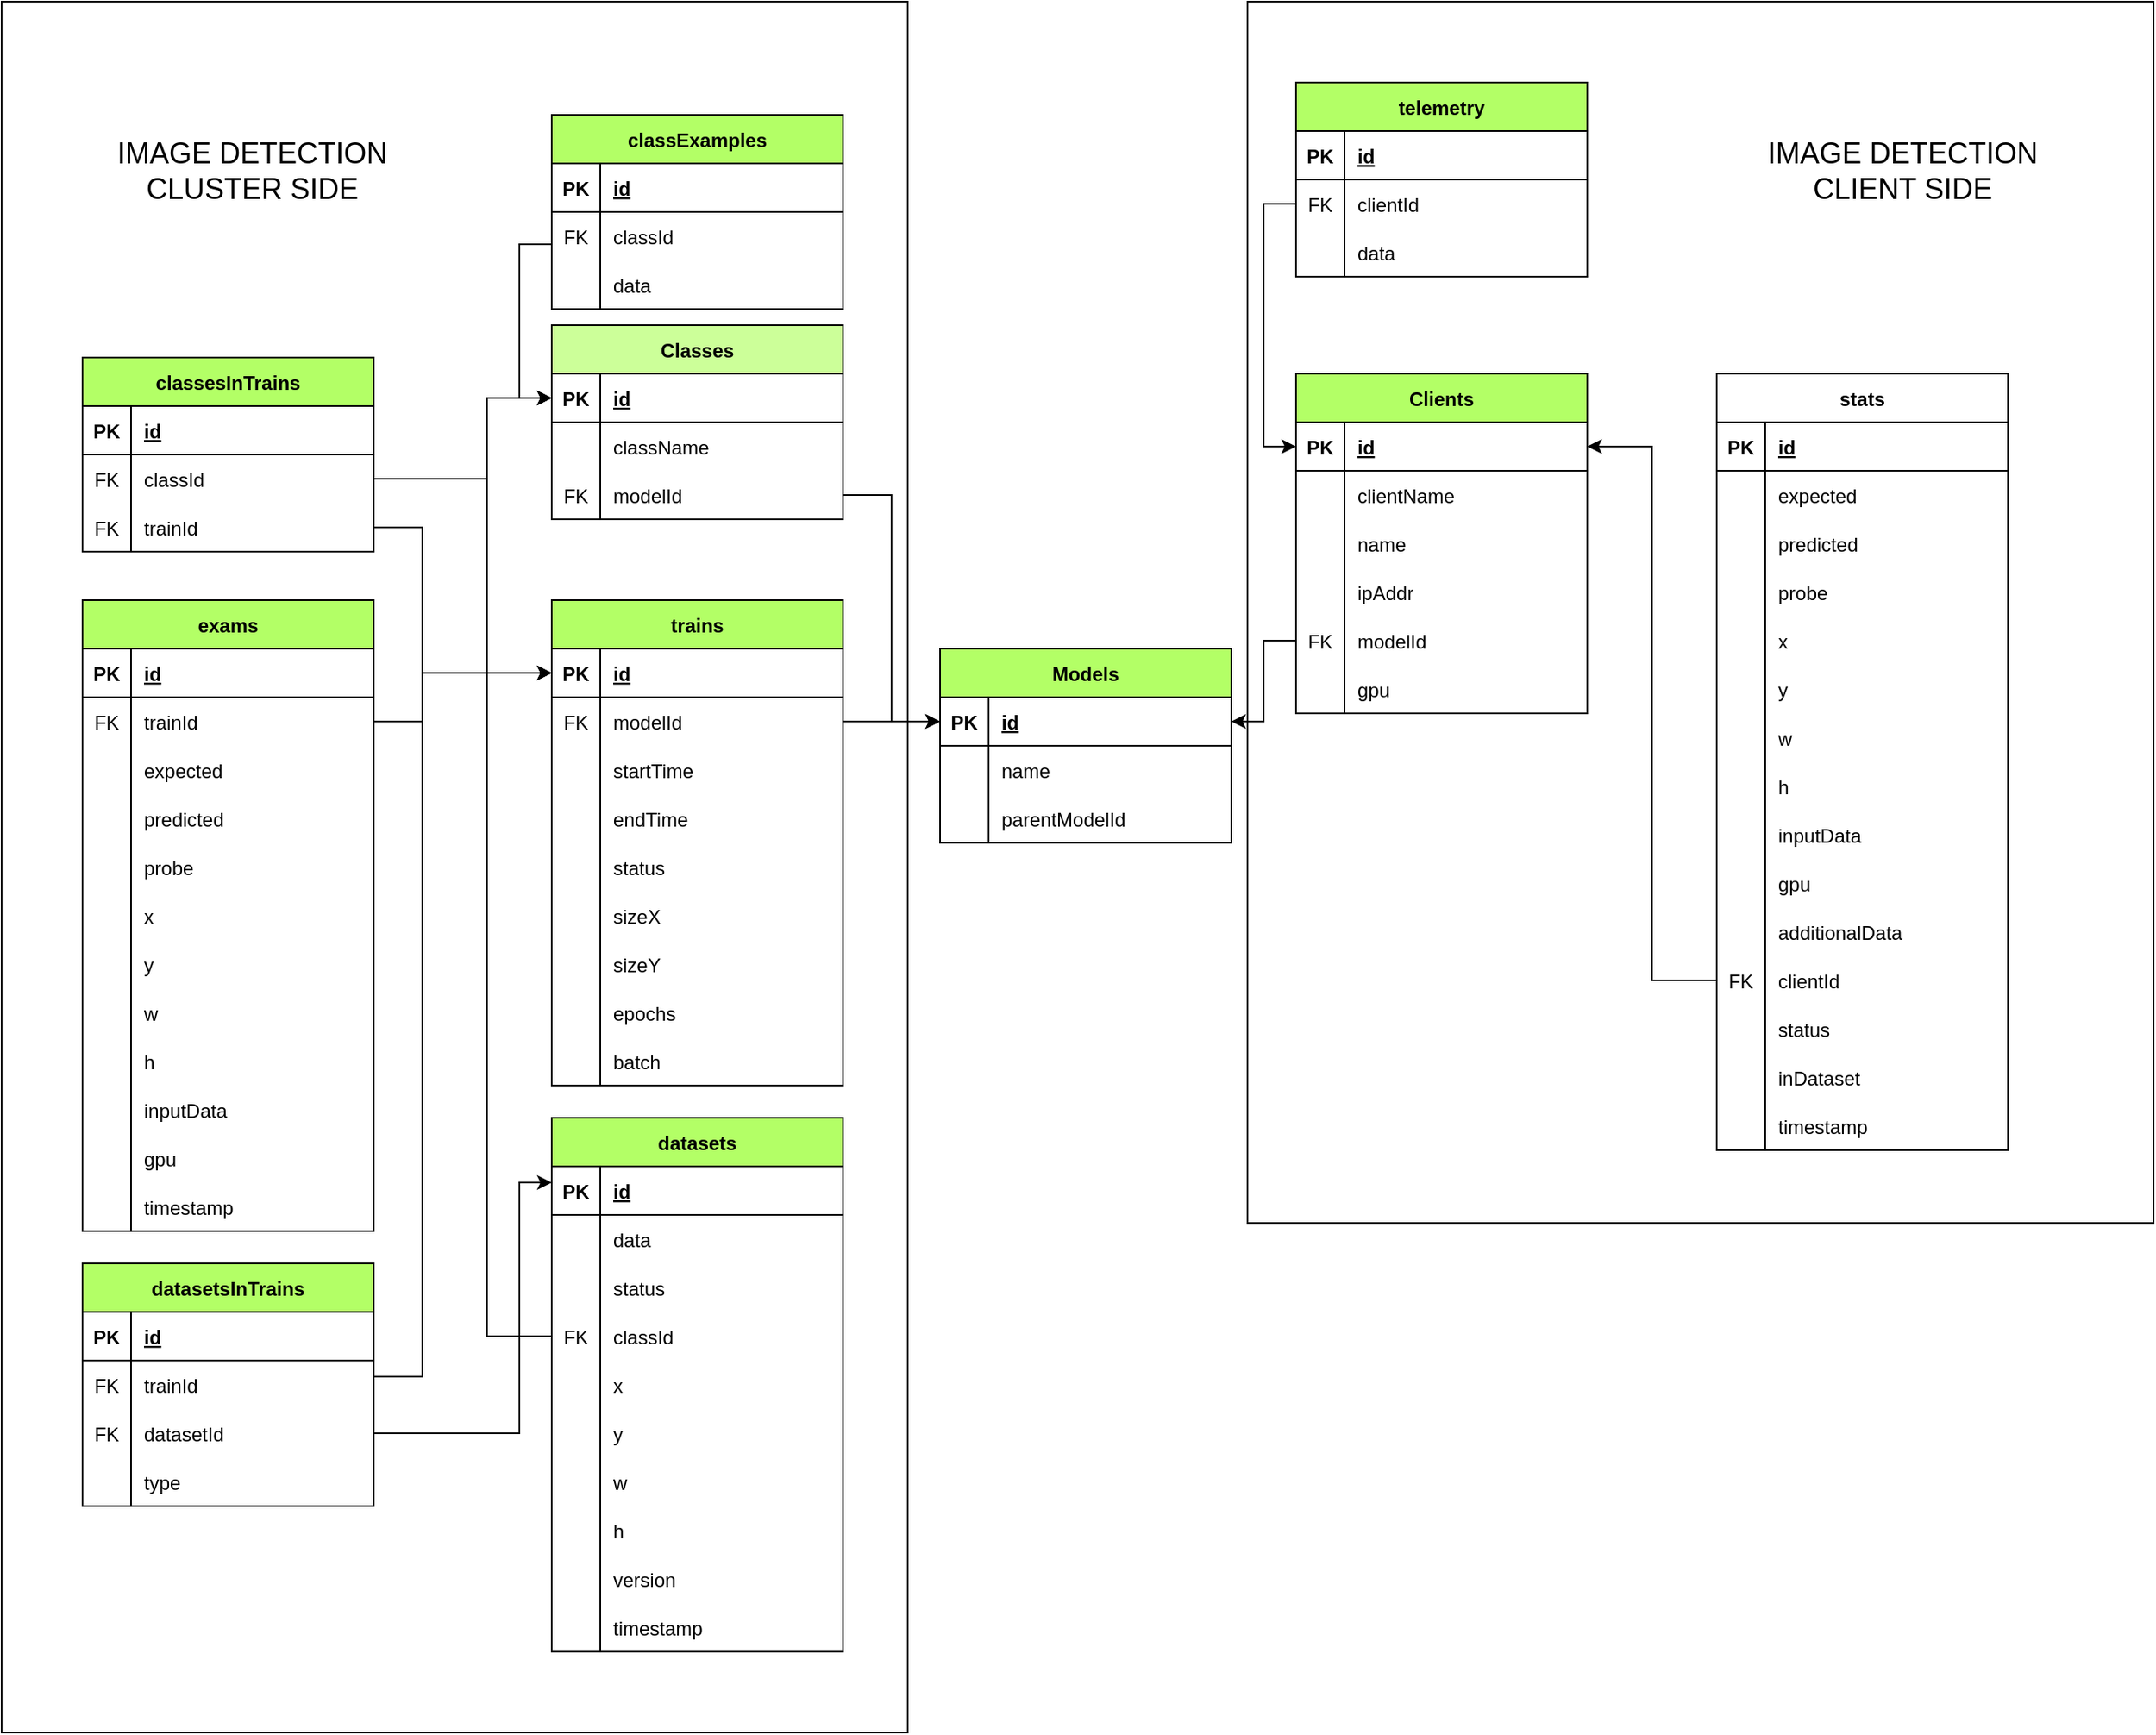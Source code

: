 <mxfile version="20.2.8" type="device"><diagram id="kohvj07fFv2TJ_IT7OGR" name="Страница 1"><mxGraphModel dx="2399" dy="1306" grid="1" gridSize="10" guides="1" tooltips="1" connect="1" arrows="1" fold="1" page="1" pageScale="1" pageWidth="827" pageHeight="1169" math="0" shadow="0"><root><mxCell id="0"/><mxCell id="1" parent="0"/><mxCell id="m2kaj6gs_xajb4yJb3AC-8" value="" style="rounded=0;whiteSpace=wrap;html=1;" vertex="1" parent="1"><mxGeometry x="80" y="110" width="560" height="755" as="geometry"/></mxCell><mxCell id="m2kaj6gs_xajb4yJb3AC-6" value="" style="rounded=0;whiteSpace=wrap;html=1;" vertex="1" parent="1"><mxGeometry x="-690" y="110" width="560" height="1070" as="geometry"/></mxCell><mxCell id="TssH8SzGKclbmn2lVtOC-1" value="Classes" style="shape=table;startSize=30;container=1;collapsible=1;childLayout=tableLayout;fixedRows=1;rowLines=0;fontStyle=1;align=center;resizeLast=1;fillColor=#CCFF99;" parent="1" vertex="1"><mxGeometry x="-350" y="310" width="180" height="120" as="geometry"/></mxCell><mxCell id="TssH8SzGKclbmn2lVtOC-2" value="" style="shape=tableRow;horizontal=0;startSize=0;swimlaneHead=0;swimlaneBody=0;fillColor=none;collapsible=0;dropTarget=0;points=[[0,0.5],[1,0.5]];portConstraint=eastwest;top=0;left=0;right=0;bottom=1;" parent="TssH8SzGKclbmn2lVtOC-1" vertex="1"><mxGeometry y="30" width="180" height="30" as="geometry"/></mxCell><mxCell id="TssH8SzGKclbmn2lVtOC-3" value="PK" style="shape=partialRectangle;connectable=0;fillColor=none;top=0;left=0;bottom=0;right=0;fontStyle=1;overflow=hidden;" parent="TssH8SzGKclbmn2lVtOC-2" vertex="1"><mxGeometry width="30" height="30" as="geometry"><mxRectangle width="30" height="30" as="alternateBounds"/></mxGeometry></mxCell><mxCell id="TssH8SzGKclbmn2lVtOC-4" value="id" style="shape=partialRectangle;connectable=0;fillColor=none;top=0;left=0;bottom=0;right=0;align=left;spacingLeft=6;fontStyle=5;overflow=hidden;" parent="TssH8SzGKclbmn2lVtOC-2" vertex="1"><mxGeometry x="30" width="150" height="30" as="geometry"><mxRectangle width="150" height="30" as="alternateBounds"/></mxGeometry></mxCell><mxCell id="TssH8SzGKclbmn2lVtOC-5" value="" style="shape=tableRow;horizontal=0;startSize=0;swimlaneHead=0;swimlaneBody=0;fillColor=none;collapsible=0;dropTarget=0;points=[[0,0.5],[1,0.5]];portConstraint=eastwest;top=0;left=0;right=0;bottom=0;" parent="TssH8SzGKclbmn2lVtOC-1" vertex="1"><mxGeometry y="60" width="180" height="30" as="geometry"/></mxCell><mxCell id="TssH8SzGKclbmn2lVtOC-6" value="" style="shape=partialRectangle;connectable=0;fillColor=none;top=0;left=0;bottom=0;right=0;editable=1;overflow=hidden;" parent="TssH8SzGKclbmn2lVtOC-5" vertex="1"><mxGeometry width="30" height="30" as="geometry"><mxRectangle width="30" height="30" as="alternateBounds"/></mxGeometry></mxCell><mxCell id="TssH8SzGKclbmn2lVtOC-7" value="className" style="shape=partialRectangle;connectable=0;fillColor=none;top=0;left=0;bottom=0;right=0;align=left;spacingLeft=6;overflow=hidden;" parent="TssH8SzGKclbmn2lVtOC-5" vertex="1"><mxGeometry x="30" width="150" height="30" as="geometry"><mxRectangle width="150" height="30" as="alternateBounds"/></mxGeometry></mxCell><mxCell id="TssH8SzGKclbmn2lVtOC-8" value="" style="shape=tableRow;horizontal=0;startSize=0;swimlaneHead=0;swimlaneBody=0;fillColor=none;collapsible=0;dropTarget=0;points=[[0,0.5],[1,0.5]];portConstraint=eastwest;top=0;left=0;right=0;bottom=0;" parent="TssH8SzGKclbmn2lVtOC-1" vertex="1"><mxGeometry y="90" width="180" height="30" as="geometry"/></mxCell><mxCell id="TssH8SzGKclbmn2lVtOC-9" value="FK" style="shape=partialRectangle;connectable=0;fillColor=none;top=0;left=0;bottom=0;right=0;editable=1;overflow=hidden;" parent="TssH8SzGKclbmn2lVtOC-8" vertex="1"><mxGeometry width="30" height="30" as="geometry"><mxRectangle width="30" height="30" as="alternateBounds"/></mxGeometry></mxCell><mxCell id="TssH8SzGKclbmn2lVtOC-10" value="modelId" style="shape=partialRectangle;connectable=0;fillColor=none;top=0;left=0;bottom=0;right=0;align=left;spacingLeft=6;overflow=hidden;" parent="TssH8SzGKclbmn2lVtOC-8" vertex="1"><mxGeometry x="30" width="150" height="30" as="geometry"><mxRectangle width="150" height="30" as="alternateBounds"/></mxGeometry></mxCell><mxCell id="TssH8SzGKclbmn2lVtOC-14" value="Clients" style="shape=table;startSize=30;container=1;collapsible=1;childLayout=tableLayout;fixedRows=1;rowLines=0;fontStyle=1;align=center;resizeLast=1;fillColor=#B3FF66;" parent="1" vertex="1"><mxGeometry x="110" y="340" width="180" height="210" as="geometry"/></mxCell><mxCell id="TssH8SzGKclbmn2lVtOC-15" value="" style="shape=tableRow;horizontal=0;startSize=0;swimlaneHead=0;swimlaneBody=0;fillColor=none;collapsible=0;dropTarget=0;points=[[0,0.5],[1,0.5]];portConstraint=eastwest;top=0;left=0;right=0;bottom=1;" parent="TssH8SzGKclbmn2lVtOC-14" vertex="1"><mxGeometry y="30" width="180" height="30" as="geometry"/></mxCell><mxCell id="TssH8SzGKclbmn2lVtOC-16" value="PK" style="shape=partialRectangle;connectable=0;fillColor=none;top=0;left=0;bottom=0;right=0;fontStyle=1;overflow=hidden;" parent="TssH8SzGKclbmn2lVtOC-15" vertex="1"><mxGeometry width="30" height="30" as="geometry"><mxRectangle width="30" height="30" as="alternateBounds"/></mxGeometry></mxCell><mxCell id="TssH8SzGKclbmn2lVtOC-17" value="id" style="shape=partialRectangle;connectable=0;fillColor=none;top=0;left=0;bottom=0;right=0;align=left;spacingLeft=6;fontStyle=5;overflow=hidden;" parent="TssH8SzGKclbmn2lVtOC-15" vertex="1"><mxGeometry x="30" width="150" height="30" as="geometry"><mxRectangle width="150" height="30" as="alternateBounds"/></mxGeometry></mxCell><mxCell id="TssH8SzGKclbmn2lVtOC-18" value="" style="shape=tableRow;horizontal=0;startSize=0;swimlaneHead=0;swimlaneBody=0;fillColor=none;collapsible=0;dropTarget=0;points=[[0,0.5],[1,0.5]];portConstraint=eastwest;top=0;left=0;right=0;bottom=0;" parent="TssH8SzGKclbmn2lVtOC-14" vertex="1"><mxGeometry y="60" width="180" height="30" as="geometry"/></mxCell><mxCell id="TssH8SzGKclbmn2lVtOC-19" value="" style="shape=partialRectangle;connectable=0;fillColor=none;top=0;left=0;bottom=0;right=0;editable=1;overflow=hidden;" parent="TssH8SzGKclbmn2lVtOC-18" vertex="1"><mxGeometry width="30" height="30" as="geometry"><mxRectangle width="30" height="30" as="alternateBounds"/></mxGeometry></mxCell><mxCell id="TssH8SzGKclbmn2lVtOC-20" value="clientName" style="shape=partialRectangle;connectable=0;fillColor=none;top=0;left=0;bottom=0;right=0;align=left;spacingLeft=6;overflow=hidden;" parent="TssH8SzGKclbmn2lVtOC-18" vertex="1"><mxGeometry x="30" width="150" height="30" as="geometry"><mxRectangle width="150" height="30" as="alternateBounds"/></mxGeometry></mxCell><mxCell id="TssH8SzGKclbmn2lVtOC-21" value="" style="shape=tableRow;horizontal=0;startSize=0;swimlaneHead=0;swimlaneBody=0;fillColor=none;collapsible=0;dropTarget=0;points=[[0,0.5],[1,0.5]];portConstraint=eastwest;top=0;left=0;right=0;bottom=0;" parent="TssH8SzGKclbmn2lVtOC-14" vertex="1"><mxGeometry y="90" width="180" height="30" as="geometry"/></mxCell><mxCell id="TssH8SzGKclbmn2lVtOC-22" value="" style="shape=partialRectangle;connectable=0;fillColor=none;top=0;left=0;bottom=0;right=0;editable=1;overflow=hidden;" parent="TssH8SzGKclbmn2lVtOC-21" vertex="1"><mxGeometry width="30" height="30" as="geometry"><mxRectangle width="30" height="30" as="alternateBounds"/></mxGeometry></mxCell><mxCell id="TssH8SzGKclbmn2lVtOC-23" value="name" style="shape=partialRectangle;connectable=0;fillColor=none;top=0;left=0;bottom=0;right=0;align=left;spacingLeft=6;overflow=hidden;" parent="TssH8SzGKclbmn2lVtOC-21" vertex="1"><mxGeometry x="30" width="150" height="30" as="geometry"><mxRectangle width="150" height="30" as="alternateBounds"/></mxGeometry></mxCell><mxCell id="TssH8SzGKclbmn2lVtOC-24" value="" style="shape=tableRow;horizontal=0;startSize=0;swimlaneHead=0;swimlaneBody=0;fillColor=none;collapsible=0;dropTarget=0;points=[[0,0.5],[1,0.5]];portConstraint=eastwest;top=0;left=0;right=0;bottom=0;" parent="TssH8SzGKclbmn2lVtOC-14" vertex="1"><mxGeometry y="120" width="180" height="30" as="geometry"/></mxCell><mxCell id="TssH8SzGKclbmn2lVtOC-25" value="" style="shape=partialRectangle;connectable=0;fillColor=none;top=0;left=0;bottom=0;right=0;editable=1;overflow=hidden;" parent="TssH8SzGKclbmn2lVtOC-24" vertex="1"><mxGeometry width="30" height="30" as="geometry"><mxRectangle width="30" height="30" as="alternateBounds"/></mxGeometry></mxCell><mxCell id="TssH8SzGKclbmn2lVtOC-26" value="ipAddr" style="shape=partialRectangle;connectable=0;fillColor=none;top=0;left=0;bottom=0;right=0;align=left;spacingLeft=6;overflow=hidden;" parent="TssH8SzGKclbmn2lVtOC-24" vertex="1"><mxGeometry x="30" width="150" height="30" as="geometry"><mxRectangle width="150" height="30" as="alternateBounds"/></mxGeometry></mxCell><mxCell id="TssH8SzGKclbmn2lVtOC-83" value="" style="shape=tableRow;horizontal=0;startSize=0;swimlaneHead=0;swimlaneBody=0;fillColor=none;collapsible=0;dropTarget=0;points=[[0,0.5],[1,0.5]];portConstraint=eastwest;top=0;left=0;right=0;bottom=0;" parent="TssH8SzGKclbmn2lVtOC-14" vertex="1"><mxGeometry y="150" width="180" height="30" as="geometry"/></mxCell><mxCell id="TssH8SzGKclbmn2lVtOC-84" value="FK" style="shape=partialRectangle;connectable=0;fillColor=none;top=0;left=0;bottom=0;right=0;editable=1;overflow=hidden;" parent="TssH8SzGKclbmn2lVtOC-83" vertex="1"><mxGeometry width="30" height="30" as="geometry"><mxRectangle width="30" height="30" as="alternateBounds"/></mxGeometry></mxCell><mxCell id="TssH8SzGKclbmn2lVtOC-85" value="modelId" style="shape=partialRectangle;connectable=0;fillColor=none;top=0;left=0;bottom=0;right=0;align=left;spacingLeft=6;overflow=hidden;" parent="TssH8SzGKclbmn2lVtOC-83" vertex="1"><mxGeometry x="30" width="150" height="30" as="geometry"><mxRectangle width="150" height="30" as="alternateBounds"/></mxGeometry></mxCell><mxCell id="TssH8SzGKclbmn2lVtOC-236" value="" style="shape=tableRow;horizontal=0;startSize=0;swimlaneHead=0;swimlaneBody=0;fillColor=none;collapsible=0;dropTarget=0;points=[[0,0.5],[1,0.5]];portConstraint=eastwest;top=0;left=0;right=0;bottom=0;" parent="TssH8SzGKclbmn2lVtOC-14" vertex="1"><mxGeometry y="180" width="180" height="30" as="geometry"/></mxCell><mxCell id="TssH8SzGKclbmn2lVtOC-237" value="" style="shape=partialRectangle;connectable=0;fillColor=none;top=0;left=0;bottom=0;right=0;editable=1;overflow=hidden;" parent="TssH8SzGKclbmn2lVtOC-236" vertex="1"><mxGeometry width="30" height="30" as="geometry"><mxRectangle width="30" height="30" as="alternateBounds"/></mxGeometry></mxCell><mxCell id="TssH8SzGKclbmn2lVtOC-238" value="gpu" style="shape=partialRectangle;connectable=0;fillColor=none;top=0;left=0;bottom=0;right=0;align=left;spacingLeft=6;overflow=hidden;" parent="TssH8SzGKclbmn2lVtOC-236" vertex="1"><mxGeometry x="30" width="150" height="30" as="geometry"><mxRectangle width="150" height="30" as="alternateBounds"/></mxGeometry></mxCell><mxCell id="TssH8SzGKclbmn2lVtOC-27" value="datasets" style="shape=table;startSize=30;container=1;collapsible=1;childLayout=tableLayout;fixedRows=1;rowLines=0;fontStyle=1;align=center;resizeLast=1;fillColor=#B3FF66;" parent="1" vertex="1"><mxGeometry x="-350" y="800" width="180" height="330" as="geometry"/></mxCell><mxCell id="TssH8SzGKclbmn2lVtOC-28" value="" style="shape=tableRow;horizontal=0;startSize=0;swimlaneHead=0;swimlaneBody=0;fillColor=none;collapsible=0;dropTarget=0;points=[[0,0.5],[1,0.5]];portConstraint=eastwest;top=0;left=0;right=0;bottom=1;" parent="TssH8SzGKclbmn2lVtOC-27" vertex="1"><mxGeometry y="30" width="180" height="30" as="geometry"/></mxCell><mxCell id="TssH8SzGKclbmn2lVtOC-29" value="PK" style="shape=partialRectangle;connectable=0;fillColor=none;top=0;left=0;bottom=0;right=0;fontStyle=1;overflow=hidden;" parent="TssH8SzGKclbmn2lVtOC-28" vertex="1"><mxGeometry width="30" height="30" as="geometry"><mxRectangle width="30" height="30" as="alternateBounds"/></mxGeometry></mxCell><mxCell id="TssH8SzGKclbmn2lVtOC-30" value="id" style="shape=partialRectangle;connectable=0;fillColor=none;top=0;left=0;bottom=0;right=0;align=left;spacingLeft=6;fontStyle=5;overflow=hidden;" parent="TssH8SzGKclbmn2lVtOC-28" vertex="1"><mxGeometry x="30" width="150" height="30" as="geometry"><mxRectangle width="150" height="30" as="alternateBounds"/></mxGeometry></mxCell><mxCell id="TssH8SzGKclbmn2lVtOC-31" value="" style="shape=tableRow;horizontal=0;startSize=0;swimlaneHead=0;swimlaneBody=0;fillColor=none;collapsible=0;dropTarget=0;points=[[0,0.5],[1,0.5]];portConstraint=eastwest;top=0;left=0;right=0;bottom=0;" parent="TssH8SzGKclbmn2lVtOC-27" vertex="1"><mxGeometry y="60" width="180" height="30" as="geometry"/></mxCell><mxCell id="TssH8SzGKclbmn2lVtOC-32" value="" style="shape=partialRectangle;connectable=0;fillColor=none;top=0;left=0;bottom=0;right=0;editable=1;overflow=hidden;" parent="TssH8SzGKclbmn2lVtOC-31" vertex="1"><mxGeometry width="30" height="30" as="geometry"><mxRectangle width="30" height="30" as="alternateBounds"/></mxGeometry></mxCell><mxCell id="TssH8SzGKclbmn2lVtOC-33" value="data" style="shape=partialRectangle;connectable=0;fillColor=none;top=0;left=0;bottom=0;right=0;align=left;spacingLeft=6;overflow=hidden;" parent="TssH8SzGKclbmn2lVtOC-31" vertex="1"><mxGeometry x="30" width="150" height="30" as="geometry"><mxRectangle width="150" height="30" as="alternateBounds"/></mxGeometry></mxCell><mxCell id="TssH8SzGKclbmn2lVtOC-37" value="" style="shape=tableRow;horizontal=0;startSize=0;swimlaneHead=0;swimlaneBody=0;fillColor=none;collapsible=0;dropTarget=0;points=[[0,0.5],[1,0.5]];portConstraint=eastwest;top=0;left=0;right=0;bottom=0;" parent="TssH8SzGKclbmn2lVtOC-27" vertex="1"><mxGeometry y="90" width="180" height="30" as="geometry"/></mxCell><mxCell id="TssH8SzGKclbmn2lVtOC-38" value="" style="shape=partialRectangle;connectable=0;fillColor=none;top=0;left=0;bottom=0;right=0;editable=1;overflow=hidden;" parent="TssH8SzGKclbmn2lVtOC-37" vertex="1"><mxGeometry width="30" height="30" as="geometry"><mxRectangle width="30" height="30" as="alternateBounds"/></mxGeometry></mxCell><mxCell id="TssH8SzGKclbmn2lVtOC-39" value="status" style="shape=partialRectangle;connectable=0;fillColor=none;top=0;left=0;bottom=0;right=0;align=left;spacingLeft=6;overflow=hidden;" parent="TssH8SzGKclbmn2lVtOC-37" vertex="1"><mxGeometry x="30" width="150" height="30" as="geometry"><mxRectangle width="150" height="30" as="alternateBounds"/></mxGeometry></mxCell><mxCell id="TssH8SzGKclbmn2lVtOC-43" value="" style="shape=tableRow;horizontal=0;startSize=0;swimlaneHead=0;swimlaneBody=0;fillColor=none;collapsible=0;dropTarget=0;points=[[0,0.5],[1,0.5]];portConstraint=eastwest;top=0;left=0;right=0;bottom=0;" parent="TssH8SzGKclbmn2lVtOC-27" vertex="1"><mxGeometry y="120" width="180" height="30" as="geometry"/></mxCell><mxCell id="TssH8SzGKclbmn2lVtOC-44" value="FK" style="shape=partialRectangle;connectable=0;fillColor=none;top=0;left=0;bottom=0;right=0;editable=1;overflow=hidden;" parent="TssH8SzGKclbmn2lVtOC-43" vertex="1"><mxGeometry width="30" height="30" as="geometry"><mxRectangle width="30" height="30" as="alternateBounds"/></mxGeometry></mxCell><mxCell id="TssH8SzGKclbmn2lVtOC-45" value="classId" style="shape=partialRectangle;connectable=0;fillColor=none;top=0;left=0;bottom=0;right=0;align=left;spacingLeft=6;overflow=hidden;" parent="TssH8SzGKclbmn2lVtOC-43" vertex="1"><mxGeometry x="30" width="150" height="30" as="geometry"><mxRectangle width="150" height="30" as="alternateBounds"/></mxGeometry></mxCell><mxCell id="TssH8SzGKclbmn2lVtOC-46" value="" style="shape=tableRow;horizontal=0;startSize=0;swimlaneHead=0;swimlaneBody=0;fillColor=none;collapsible=0;dropTarget=0;points=[[0,0.5],[1,0.5]];portConstraint=eastwest;top=0;left=0;right=0;bottom=0;" parent="TssH8SzGKclbmn2lVtOC-27" vertex="1"><mxGeometry y="150" width="180" height="30" as="geometry"/></mxCell><mxCell id="TssH8SzGKclbmn2lVtOC-47" value="" style="shape=partialRectangle;connectable=0;fillColor=none;top=0;left=0;bottom=0;right=0;editable=1;overflow=hidden;" parent="TssH8SzGKclbmn2lVtOC-46" vertex="1"><mxGeometry width="30" height="30" as="geometry"><mxRectangle width="30" height="30" as="alternateBounds"/></mxGeometry></mxCell><mxCell id="TssH8SzGKclbmn2lVtOC-48" value="x" style="shape=partialRectangle;connectable=0;fillColor=none;top=0;left=0;bottom=0;right=0;align=left;spacingLeft=6;overflow=hidden;" parent="TssH8SzGKclbmn2lVtOC-46" vertex="1"><mxGeometry x="30" width="150" height="30" as="geometry"><mxRectangle width="150" height="30" as="alternateBounds"/></mxGeometry></mxCell><mxCell id="TssH8SzGKclbmn2lVtOC-49" value="" style="shape=tableRow;horizontal=0;startSize=0;swimlaneHead=0;swimlaneBody=0;fillColor=none;collapsible=0;dropTarget=0;points=[[0,0.5],[1,0.5]];portConstraint=eastwest;top=0;left=0;right=0;bottom=0;" parent="TssH8SzGKclbmn2lVtOC-27" vertex="1"><mxGeometry y="180" width="180" height="30" as="geometry"/></mxCell><mxCell id="TssH8SzGKclbmn2lVtOC-50" value="" style="shape=partialRectangle;connectable=0;fillColor=none;top=0;left=0;bottom=0;right=0;editable=1;overflow=hidden;" parent="TssH8SzGKclbmn2lVtOC-49" vertex="1"><mxGeometry width="30" height="30" as="geometry"><mxRectangle width="30" height="30" as="alternateBounds"/></mxGeometry></mxCell><mxCell id="TssH8SzGKclbmn2lVtOC-51" value="y" style="shape=partialRectangle;connectable=0;fillColor=none;top=0;left=0;bottom=0;right=0;align=left;spacingLeft=6;overflow=hidden;" parent="TssH8SzGKclbmn2lVtOC-49" vertex="1"><mxGeometry x="30" width="150" height="30" as="geometry"><mxRectangle width="150" height="30" as="alternateBounds"/></mxGeometry></mxCell><mxCell id="TssH8SzGKclbmn2lVtOC-52" value="" style="shape=tableRow;horizontal=0;startSize=0;swimlaneHead=0;swimlaneBody=0;fillColor=none;collapsible=0;dropTarget=0;points=[[0,0.5],[1,0.5]];portConstraint=eastwest;top=0;left=0;right=0;bottom=0;" parent="TssH8SzGKclbmn2lVtOC-27" vertex="1"><mxGeometry y="210" width="180" height="30" as="geometry"/></mxCell><mxCell id="TssH8SzGKclbmn2lVtOC-53" value="" style="shape=partialRectangle;connectable=0;fillColor=none;top=0;left=0;bottom=0;right=0;editable=1;overflow=hidden;" parent="TssH8SzGKclbmn2lVtOC-52" vertex="1"><mxGeometry width="30" height="30" as="geometry"><mxRectangle width="30" height="30" as="alternateBounds"/></mxGeometry></mxCell><mxCell id="TssH8SzGKclbmn2lVtOC-54" value="w" style="shape=partialRectangle;connectable=0;fillColor=none;top=0;left=0;bottom=0;right=0;align=left;spacingLeft=6;overflow=hidden;" parent="TssH8SzGKclbmn2lVtOC-52" vertex="1"><mxGeometry x="30" width="150" height="30" as="geometry"><mxRectangle width="150" height="30" as="alternateBounds"/></mxGeometry></mxCell><mxCell id="TssH8SzGKclbmn2lVtOC-55" value="" style="shape=tableRow;horizontal=0;startSize=0;swimlaneHead=0;swimlaneBody=0;fillColor=none;collapsible=0;dropTarget=0;points=[[0,0.5],[1,0.5]];portConstraint=eastwest;top=0;left=0;right=0;bottom=0;" parent="TssH8SzGKclbmn2lVtOC-27" vertex="1"><mxGeometry y="240" width="180" height="30" as="geometry"/></mxCell><mxCell id="TssH8SzGKclbmn2lVtOC-56" value="" style="shape=partialRectangle;connectable=0;fillColor=none;top=0;left=0;bottom=0;right=0;editable=1;overflow=hidden;" parent="TssH8SzGKclbmn2lVtOC-55" vertex="1"><mxGeometry width="30" height="30" as="geometry"><mxRectangle width="30" height="30" as="alternateBounds"/></mxGeometry></mxCell><mxCell id="TssH8SzGKclbmn2lVtOC-57" value="h" style="shape=partialRectangle;connectable=0;fillColor=none;top=0;left=0;bottom=0;right=0;align=left;spacingLeft=6;overflow=hidden;" parent="TssH8SzGKclbmn2lVtOC-55" vertex="1"><mxGeometry x="30" width="150" height="30" as="geometry"><mxRectangle width="150" height="30" as="alternateBounds"/></mxGeometry></mxCell><mxCell id="TssH8SzGKclbmn2lVtOC-58" value="" style="shape=tableRow;horizontal=0;startSize=0;swimlaneHead=0;swimlaneBody=0;fillColor=none;collapsible=0;dropTarget=0;points=[[0,0.5],[1,0.5]];portConstraint=eastwest;top=0;left=0;right=0;bottom=0;" parent="TssH8SzGKclbmn2lVtOC-27" vertex="1"><mxGeometry y="270" width="180" height="30" as="geometry"/></mxCell><mxCell id="TssH8SzGKclbmn2lVtOC-59" value="" style="shape=partialRectangle;connectable=0;fillColor=none;top=0;left=0;bottom=0;right=0;editable=1;overflow=hidden;" parent="TssH8SzGKclbmn2lVtOC-58" vertex="1"><mxGeometry width="30" height="30" as="geometry"><mxRectangle width="30" height="30" as="alternateBounds"/></mxGeometry></mxCell><mxCell id="TssH8SzGKclbmn2lVtOC-60" value="version" style="shape=partialRectangle;connectable=0;fillColor=none;top=0;left=0;bottom=0;right=0;align=left;spacingLeft=6;overflow=hidden;" parent="TssH8SzGKclbmn2lVtOC-58" vertex="1"><mxGeometry x="30" width="150" height="30" as="geometry"><mxRectangle width="150" height="30" as="alternateBounds"/></mxGeometry></mxCell><mxCell id="TssH8SzGKclbmn2lVtOC-180" value="" style="shape=tableRow;horizontal=0;startSize=0;swimlaneHead=0;swimlaneBody=0;fillColor=none;collapsible=0;dropTarget=0;points=[[0,0.5],[1,0.5]];portConstraint=eastwest;top=0;left=0;right=0;bottom=0;" parent="TssH8SzGKclbmn2lVtOC-27" vertex="1"><mxGeometry y="300" width="180" height="30" as="geometry"/></mxCell><mxCell id="TssH8SzGKclbmn2lVtOC-181" value="" style="shape=partialRectangle;connectable=0;fillColor=none;top=0;left=0;bottom=0;right=0;editable=1;overflow=hidden;" parent="TssH8SzGKclbmn2lVtOC-180" vertex="1"><mxGeometry width="30" height="30" as="geometry"><mxRectangle width="30" height="30" as="alternateBounds"/></mxGeometry></mxCell><mxCell id="TssH8SzGKclbmn2lVtOC-182" value="timestamp" style="shape=partialRectangle;connectable=0;fillColor=none;top=0;left=0;bottom=0;right=0;align=left;spacingLeft=6;overflow=hidden;" parent="TssH8SzGKclbmn2lVtOC-180" vertex="1"><mxGeometry x="30" width="150" height="30" as="geometry"><mxRectangle width="150" height="30" as="alternateBounds"/></mxGeometry></mxCell><mxCell id="TssH8SzGKclbmn2lVtOC-400" style="edgeStyle=orthogonalEdgeStyle;rounded=0;orthogonalLoop=1;jettySize=auto;html=1;entryX=0;entryY=0.5;entryDx=0;entryDy=0;" parent="1" source="TssH8SzGKclbmn2lVtOC-86" target="TssH8SzGKclbmn2lVtOC-2" edge="1"><mxGeometry relative="1" as="geometry"><Array as="points"><mxPoint x="-370" y="260"/><mxPoint x="-370" y="355"/></Array></mxGeometry></mxCell><mxCell id="TssH8SzGKclbmn2lVtOC-86" value="classExamples" style="shape=table;startSize=30;container=1;collapsible=1;childLayout=tableLayout;fixedRows=1;rowLines=0;fontStyle=1;align=center;resizeLast=1;fillColor=#B3FF66;" parent="1" vertex="1"><mxGeometry x="-350" y="180" width="180" height="120" as="geometry"/></mxCell><mxCell id="TssH8SzGKclbmn2lVtOC-87" value="" style="shape=tableRow;horizontal=0;startSize=0;swimlaneHead=0;swimlaneBody=0;fillColor=none;collapsible=0;dropTarget=0;points=[[0,0.5],[1,0.5]];portConstraint=eastwest;top=0;left=0;right=0;bottom=1;" parent="TssH8SzGKclbmn2lVtOC-86" vertex="1"><mxGeometry y="30" width="180" height="30" as="geometry"/></mxCell><mxCell id="TssH8SzGKclbmn2lVtOC-88" value="PK" style="shape=partialRectangle;connectable=0;fillColor=none;top=0;left=0;bottom=0;right=0;fontStyle=1;overflow=hidden;" parent="TssH8SzGKclbmn2lVtOC-87" vertex="1"><mxGeometry width="30" height="30" as="geometry"><mxRectangle width="30" height="30" as="alternateBounds"/></mxGeometry></mxCell><mxCell id="TssH8SzGKclbmn2lVtOC-89" value="id" style="shape=partialRectangle;connectable=0;fillColor=none;top=0;left=0;bottom=0;right=0;align=left;spacingLeft=6;fontStyle=5;overflow=hidden;" parent="TssH8SzGKclbmn2lVtOC-87" vertex="1"><mxGeometry x="30" width="150" height="30" as="geometry"><mxRectangle width="150" height="30" as="alternateBounds"/></mxGeometry></mxCell><mxCell id="TssH8SzGKclbmn2lVtOC-90" value="" style="shape=tableRow;horizontal=0;startSize=0;swimlaneHead=0;swimlaneBody=0;fillColor=none;collapsible=0;dropTarget=0;points=[[0,0.5],[1,0.5]];portConstraint=eastwest;top=0;left=0;right=0;bottom=0;" parent="TssH8SzGKclbmn2lVtOC-86" vertex="1"><mxGeometry y="60" width="180" height="30" as="geometry"/></mxCell><mxCell id="TssH8SzGKclbmn2lVtOC-91" value="FK" style="shape=partialRectangle;connectable=0;fillColor=none;top=0;left=0;bottom=0;right=0;editable=1;overflow=hidden;" parent="TssH8SzGKclbmn2lVtOC-90" vertex="1"><mxGeometry width="30" height="30" as="geometry"><mxRectangle width="30" height="30" as="alternateBounds"/></mxGeometry></mxCell><mxCell id="TssH8SzGKclbmn2lVtOC-92" value="classId" style="shape=partialRectangle;connectable=0;fillColor=none;top=0;left=0;bottom=0;right=0;align=left;spacingLeft=6;overflow=hidden;" parent="TssH8SzGKclbmn2lVtOC-90" vertex="1"><mxGeometry x="30" width="150" height="30" as="geometry"><mxRectangle width="150" height="30" as="alternateBounds"/></mxGeometry></mxCell><mxCell id="TssH8SzGKclbmn2lVtOC-96" value="" style="shape=tableRow;horizontal=0;startSize=0;swimlaneHead=0;swimlaneBody=0;fillColor=none;collapsible=0;dropTarget=0;points=[[0,0.5],[1,0.5]];portConstraint=eastwest;top=0;left=0;right=0;bottom=0;" parent="TssH8SzGKclbmn2lVtOC-86" vertex="1"><mxGeometry y="90" width="180" height="30" as="geometry"/></mxCell><mxCell id="TssH8SzGKclbmn2lVtOC-97" value="" style="shape=partialRectangle;connectable=0;fillColor=none;top=0;left=0;bottom=0;right=0;editable=1;overflow=hidden;" parent="TssH8SzGKclbmn2lVtOC-96" vertex="1"><mxGeometry width="30" height="30" as="geometry"><mxRectangle width="30" height="30" as="alternateBounds"/></mxGeometry></mxCell><mxCell id="TssH8SzGKclbmn2lVtOC-98" value="data" style="shape=partialRectangle;connectable=0;fillColor=none;top=0;left=0;bottom=0;right=0;align=left;spacingLeft=6;overflow=hidden;" parent="TssH8SzGKclbmn2lVtOC-96" vertex="1"><mxGeometry x="30" width="150" height="30" as="geometry"><mxRectangle width="150" height="30" as="alternateBounds"/></mxGeometry></mxCell><mxCell id="TssH8SzGKclbmn2lVtOC-102" value="exams" style="shape=table;startSize=30;container=1;collapsible=1;childLayout=tableLayout;fixedRows=1;rowLines=0;fontStyle=1;align=center;resizeLast=1;fillColor=#B3FF66;" parent="1" vertex="1"><mxGeometry x="-640" y="480" width="180" height="390" as="geometry"/></mxCell><mxCell id="TssH8SzGKclbmn2lVtOC-103" value="" style="shape=tableRow;horizontal=0;startSize=0;swimlaneHead=0;swimlaneBody=0;fillColor=none;collapsible=0;dropTarget=0;points=[[0,0.5],[1,0.5]];portConstraint=eastwest;top=0;left=0;right=0;bottom=1;" parent="TssH8SzGKclbmn2lVtOC-102" vertex="1"><mxGeometry y="30" width="180" height="30" as="geometry"/></mxCell><mxCell id="TssH8SzGKclbmn2lVtOC-104" value="PK" style="shape=partialRectangle;connectable=0;fillColor=none;top=0;left=0;bottom=0;right=0;fontStyle=1;overflow=hidden;" parent="TssH8SzGKclbmn2lVtOC-103" vertex="1"><mxGeometry width="30" height="30" as="geometry"><mxRectangle width="30" height="30" as="alternateBounds"/></mxGeometry></mxCell><mxCell id="TssH8SzGKclbmn2lVtOC-105" value="id" style="shape=partialRectangle;connectable=0;fillColor=none;top=0;left=0;bottom=0;right=0;align=left;spacingLeft=6;fontStyle=5;overflow=hidden;" parent="TssH8SzGKclbmn2lVtOC-103" vertex="1"><mxGeometry x="30" width="150" height="30" as="geometry"><mxRectangle width="150" height="30" as="alternateBounds"/></mxGeometry></mxCell><mxCell id="TssH8SzGKclbmn2lVtOC-106" value="" style="shape=tableRow;horizontal=0;startSize=0;swimlaneHead=0;swimlaneBody=0;fillColor=none;collapsible=0;dropTarget=0;points=[[0,0.5],[1,0.5]];portConstraint=eastwest;top=0;left=0;right=0;bottom=0;" parent="TssH8SzGKclbmn2lVtOC-102" vertex="1"><mxGeometry y="60" width="180" height="30" as="geometry"/></mxCell><mxCell id="TssH8SzGKclbmn2lVtOC-107" value="FK" style="shape=partialRectangle;connectable=0;fillColor=none;top=0;left=0;bottom=0;right=0;editable=1;overflow=hidden;" parent="TssH8SzGKclbmn2lVtOC-106" vertex="1"><mxGeometry width="30" height="30" as="geometry"><mxRectangle width="30" height="30" as="alternateBounds"/></mxGeometry></mxCell><mxCell id="TssH8SzGKclbmn2lVtOC-108" value="trainId" style="shape=partialRectangle;connectable=0;fillColor=none;top=0;left=0;bottom=0;right=0;align=left;spacingLeft=6;overflow=hidden;" parent="TssH8SzGKclbmn2lVtOC-106" vertex="1"><mxGeometry x="30" width="150" height="30" as="geometry"><mxRectangle width="150" height="30" as="alternateBounds"/></mxGeometry></mxCell><mxCell id="TssH8SzGKclbmn2lVtOC-388" value="" style="shape=tableRow;horizontal=0;startSize=0;swimlaneHead=0;swimlaneBody=0;fillColor=none;collapsible=0;dropTarget=0;points=[[0,0.5],[1,0.5]];portConstraint=eastwest;top=0;left=0;right=0;bottom=0;" parent="TssH8SzGKclbmn2lVtOC-102" vertex="1"><mxGeometry y="90" width="180" height="30" as="geometry"/></mxCell><mxCell id="TssH8SzGKclbmn2lVtOC-389" value="" style="shape=partialRectangle;connectable=0;fillColor=none;top=0;left=0;bottom=0;right=0;editable=1;overflow=hidden;" parent="TssH8SzGKclbmn2lVtOC-388" vertex="1"><mxGeometry width="30" height="30" as="geometry"><mxRectangle width="30" height="30" as="alternateBounds"/></mxGeometry></mxCell><mxCell id="TssH8SzGKclbmn2lVtOC-390" value="expected" style="shape=partialRectangle;connectable=0;fillColor=none;top=0;left=0;bottom=0;right=0;align=left;spacingLeft=6;overflow=hidden;" parent="TssH8SzGKclbmn2lVtOC-388" vertex="1"><mxGeometry x="30" width="150" height="30" as="geometry"><mxRectangle width="150" height="30" as="alternateBounds"/></mxGeometry></mxCell><mxCell id="TssH8SzGKclbmn2lVtOC-109" value="" style="shape=tableRow;horizontal=0;startSize=0;swimlaneHead=0;swimlaneBody=0;fillColor=none;collapsible=0;dropTarget=0;points=[[0,0.5],[1,0.5]];portConstraint=eastwest;top=0;left=0;right=0;bottom=0;" parent="TssH8SzGKclbmn2lVtOC-102" vertex="1"><mxGeometry y="120" width="180" height="30" as="geometry"/></mxCell><mxCell id="TssH8SzGKclbmn2lVtOC-110" value="" style="shape=partialRectangle;connectable=0;fillColor=none;top=0;left=0;bottom=0;right=0;editable=1;overflow=hidden;" parent="TssH8SzGKclbmn2lVtOC-109" vertex="1"><mxGeometry width="30" height="30" as="geometry"><mxRectangle width="30" height="30" as="alternateBounds"/></mxGeometry></mxCell><mxCell id="TssH8SzGKclbmn2lVtOC-111" value="predicted" style="shape=partialRectangle;connectable=0;fillColor=none;top=0;left=0;bottom=0;right=0;align=left;spacingLeft=6;overflow=hidden;" parent="TssH8SzGKclbmn2lVtOC-109" vertex="1"><mxGeometry x="30" width="150" height="30" as="geometry"><mxRectangle width="150" height="30" as="alternateBounds"/></mxGeometry></mxCell><mxCell id="TssH8SzGKclbmn2lVtOC-112" value="" style="shape=tableRow;horizontal=0;startSize=0;swimlaneHead=0;swimlaneBody=0;fillColor=none;collapsible=0;dropTarget=0;points=[[0,0.5],[1,0.5]];portConstraint=eastwest;top=0;left=0;right=0;bottom=0;" parent="TssH8SzGKclbmn2lVtOC-102" vertex="1"><mxGeometry y="150" width="180" height="30" as="geometry"/></mxCell><mxCell id="TssH8SzGKclbmn2lVtOC-113" value="" style="shape=partialRectangle;connectable=0;fillColor=none;top=0;left=0;bottom=0;right=0;editable=1;overflow=hidden;" parent="TssH8SzGKclbmn2lVtOC-112" vertex="1"><mxGeometry width="30" height="30" as="geometry"><mxRectangle width="30" height="30" as="alternateBounds"/></mxGeometry></mxCell><mxCell id="TssH8SzGKclbmn2lVtOC-114" value="probe" style="shape=partialRectangle;connectable=0;fillColor=none;top=0;left=0;bottom=0;right=0;align=left;spacingLeft=6;overflow=hidden;" parent="TssH8SzGKclbmn2lVtOC-112" vertex="1"><mxGeometry x="30" width="150" height="30" as="geometry"><mxRectangle width="150" height="30" as="alternateBounds"/></mxGeometry></mxCell><mxCell id="TssH8SzGKclbmn2lVtOC-118" value="" style="shape=tableRow;horizontal=0;startSize=0;swimlaneHead=0;swimlaneBody=0;fillColor=none;collapsible=0;dropTarget=0;points=[[0,0.5],[1,0.5]];portConstraint=eastwest;top=0;left=0;right=0;bottom=0;" parent="TssH8SzGKclbmn2lVtOC-102" vertex="1"><mxGeometry y="180" width="180" height="30" as="geometry"/></mxCell><mxCell id="TssH8SzGKclbmn2lVtOC-119" value="" style="shape=partialRectangle;connectable=0;fillColor=none;top=0;left=0;bottom=0;right=0;editable=1;overflow=hidden;" parent="TssH8SzGKclbmn2lVtOC-118" vertex="1"><mxGeometry width="30" height="30" as="geometry"><mxRectangle width="30" height="30" as="alternateBounds"/></mxGeometry></mxCell><mxCell id="TssH8SzGKclbmn2lVtOC-120" value="x" style="shape=partialRectangle;connectable=0;fillColor=none;top=0;left=0;bottom=0;right=0;align=left;spacingLeft=6;overflow=hidden;" parent="TssH8SzGKclbmn2lVtOC-118" vertex="1"><mxGeometry x="30" width="150" height="30" as="geometry"><mxRectangle width="150" height="30" as="alternateBounds"/></mxGeometry></mxCell><mxCell id="TssH8SzGKclbmn2lVtOC-121" value="" style="shape=tableRow;horizontal=0;startSize=0;swimlaneHead=0;swimlaneBody=0;fillColor=none;collapsible=0;dropTarget=0;points=[[0,0.5],[1,0.5]];portConstraint=eastwest;top=0;left=0;right=0;bottom=0;" parent="TssH8SzGKclbmn2lVtOC-102" vertex="1"><mxGeometry y="210" width="180" height="30" as="geometry"/></mxCell><mxCell id="TssH8SzGKclbmn2lVtOC-122" value="" style="shape=partialRectangle;connectable=0;fillColor=none;top=0;left=0;bottom=0;right=0;editable=1;overflow=hidden;" parent="TssH8SzGKclbmn2lVtOC-121" vertex="1"><mxGeometry width="30" height="30" as="geometry"><mxRectangle width="30" height="30" as="alternateBounds"/></mxGeometry></mxCell><mxCell id="TssH8SzGKclbmn2lVtOC-123" value="y" style="shape=partialRectangle;connectable=0;fillColor=none;top=0;left=0;bottom=0;right=0;align=left;spacingLeft=6;overflow=hidden;" parent="TssH8SzGKclbmn2lVtOC-121" vertex="1"><mxGeometry x="30" width="150" height="30" as="geometry"><mxRectangle width="150" height="30" as="alternateBounds"/></mxGeometry></mxCell><mxCell id="TssH8SzGKclbmn2lVtOC-124" value="" style="shape=tableRow;horizontal=0;startSize=0;swimlaneHead=0;swimlaneBody=0;fillColor=none;collapsible=0;dropTarget=0;points=[[0,0.5],[1,0.5]];portConstraint=eastwest;top=0;left=0;right=0;bottom=0;" parent="TssH8SzGKclbmn2lVtOC-102" vertex="1"><mxGeometry y="240" width="180" height="30" as="geometry"/></mxCell><mxCell id="TssH8SzGKclbmn2lVtOC-125" value="" style="shape=partialRectangle;connectable=0;fillColor=none;top=0;left=0;bottom=0;right=0;editable=1;overflow=hidden;" parent="TssH8SzGKclbmn2lVtOC-124" vertex="1"><mxGeometry width="30" height="30" as="geometry"><mxRectangle width="30" height="30" as="alternateBounds"/></mxGeometry></mxCell><mxCell id="TssH8SzGKclbmn2lVtOC-126" value="w" style="shape=partialRectangle;connectable=0;fillColor=none;top=0;left=0;bottom=0;right=0;align=left;spacingLeft=6;overflow=hidden;" parent="TssH8SzGKclbmn2lVtOC-124" vertex="1"><mxGeometry x="30" width="150" height="30" as="geometry"><mxRectangle width="150" height="30" as="alternateBounds"/></mxGeometry></mxCell><mxCell id="TssH8SzGKclbmn2lVtOC-127" value="" style="shape=tableRow;horizontal=0;startSize=0;swimlaneHead=0;swimlaneBody=0;fillColor=none;collapsible=0;dropTarget=0;points=[[0,0.5],[1,0.5]];portConstraint=eastwest;top=0;left=0;right=0;bottom=0;" parent="TssH8SzGKclbmn2lVtOC-102" vertex="1"><mxGeometry y="270" width="180" height="30" as="geometry"/></mxCell><mxCell id="TssH8SzGKclbmn2lVtOC-128" value="" style="shape=partialRectangle;connectable=0;fillColor=none;top=0;left=0;bottom=0;right=0;editable=1;overflow=hidden;" parent="TssH8SzGKclbmn2lVtOC-127" vertex="1"><mxGeometry width="30" height="30" as="geometry"><mxRectangle width="30" height="30" as="alternateBounds"/></mxGeometry></mxCell><mxCell id="TssH8SzGKclbmn2lVtOC-129" value="h" style="shape=partialRectangle;connectable=0;fillColor=none;top=0;left=0;bottom=0;right=0;align=left;spacingLeft=6;overflow=hidden;" parent="TssH8SzGKclbmn2lVtOC-127" vertex="1"><mxGeometry x="30" width="150" height="30" as="geometry"><mxRectangle width="150" height="30" as="alternateBounds"/></mxGeometry></mxCell><mxCell id="TssH8SzGKclbmn2lVtOC-130" value="" style="shape=tableRow;horizontal=0;startSize=0;swimlaneHead=0;swimlaneBody=0;fillColor=none;collapsible=0;dropTarget=0;points=[[0,0.5],[1,0.5]];portConstraint=eastwest;top=0;left=0;right=0;bottom=0;" parent="TssH8SzGKclbmn2lVtOC-102" vertex="1"><mxGeometry y="300" width="180" height="30" as="geometry"/></mxCell><mxCell id="TssH8SzGKclbmn2lVtOC-131" value="" style="shape=partialRectangle;connectable=0;fillColor=none;top=0;left=0;bottom=0;right=0;editable=1;overflow=hidden;" parent="TssH8SzGKclbmn2lVtOC-130" vertex="1"><mxGeometry width="30" height="30" as="geometry"><mxRectangle width="30" height="30" as="alternateBounds"/></mxGeometry></mxCell><mxCell id="TssH8SzGKclbmn2lVtOC-132" value="inputData" style="shape=partialRectangle;connectable=0;fillColor=none;top=0;left=0;bottom=0;right=0;align=left;spacingLeft=6;overflow=hidden;" parent="TssH8SzGKclbmn2lVtOC-130" vertex="1"><mxGeometry x="30" width="150" height="30" as="geometry"><mxRectangle width="150" height="30" as="alternateBounds"/></mxGeometry></mxCell><mxCell id="TssH8SzGKclbmn2lVtOC-133" value="" style="shape=tableRow;horizontal=0;startSize=0;swimlaneHead=0;swimlaneBody=0;fillColor=none;collapsible=0;dropTarget=0;points=[[0,0.5],[1,0.5]];portConstraint=eastwest;top=0;left=0;right=0;bottom=0;" parent="TssH8SzGKclbmn2lVtOC-102" vertex="1"><mxGeometry y="330" width="180" height="30" as="geometry"/></mxCell><mxCell id="TssH8SzGKclbmn2lVtOC-134" value="" style="shape=partialRectangle;connectable=0;fillColor=none;top=0;left=0;bottom=0;right=0;editable=1;overflow=hidden;" parent="TssH8SzGKclbmn2lVtOC-133" vertex="1"><mxGeometry width="30" height="30" as="geometry"><mxRectangle width="30" height="30" as="alternateBounds"/></mxGeometry></mxCell><mxCell id="TssH8SzGKclbmn2lVtOC-135" value="gpu" style="shape=partialRectangle;connectable=0;fillColor=none;top=0;left=0;bottom=0;right=0;align=left;spacingLeft=6;overflow=hidden;" parent="TssH8SzGKclbmn2lVtOC-133" vertex="1"><mxGeometry x="30" width="150" height="30" as="geometry"><mxRectangle width="150" height="30" as="alternateBounds"/></mxGeometry></mxCell><mxCell id="TssH8SzGKclbmn2lVtOC-214" value="" style="shape=tableRow;horizontal=0;startSize=0;swimlaneHead=0;swimlaneBody=0;fillColor=none;collapsible=0;dropTarget=0;points=[[0,0.5],[1,0.5]];portConstraint=eastwest;top=0;left=0;right=0;bottom=0;" parent="TssH8SzGKclbmn2lVtOC-102" vertex="1"><mxGeometry y="360" width="180" height="30" as="geometry"/></mxCell><mxCell id="TssH8SzGKclbmn2lVtOC-215" value="" style="shape=partialRectangle;connectable=0;fillColor=none;top=0;left=0;bottom=0;right=0;editable=1;overflow=hidden;" parent="TssH8SzGKclbmn2lVtOC-214" vertex="1"><mxGeometry width="30" height="30" as="geometry"><mxRectangle width="30" height="30" as="alternateBounds"/></mxGeometry></mxCell><mxCell id="TssH8SzGKclbmn2lVtOC-216" value="timestamp" style="shape=partialRectangle;connectable=0;fillColor=none;top=0;left=0;bottom=0;right=0;align=left;spacingLeft=6;overflow=hidden;" parent="TssH8SzGKclbmn2lVtOC-214" vertex="1"><mxGeometry x="30" width="150" height="30" as="geometry"><mxRectangle width="150" height="30" as="alternateBounds"/></mxGeometry></mxCell><mxCell id="TssH8SzGKclbmn2lVtOC-136" value="stats" style="shape=table;startSize=30;container=1;collapsible=1;childLayout=tableLayout;fixedRows=1;rowLines=0;fontStyle=1;align=center;resizeLast=1;" parent="1" vertex="1"><mxGeometry x="370" y="340" width="180" height="480" as="geometry"/></mxCell><mxCell id="TssH8SzGKclbmn2lVtOC-137" value="" style="shape=tableRow;horizontal=0;startSize=0;swimlaneHead=0;swimlaneBody=0;fillColor=none;collapsible=0;dropTarget=0;points=[[0,0.5],[1,0.5]];portConstraint=eastwest;top=0;left=0;right=0;bottom=1;" parent="TssH8SzGKclbmn2lVtOC-136" vertex="1"><mxGeometry y="30" width="180" height="30" as="geometry"/></mxCell><mxCell id="TssH8SzGKclbmn2lVtOC-138" value="PK" style="shape=partialRectangle;connectable=0;fillColor=none;top=0;left=0;bottom=0;right=0;fontStyle=1;overflow=hidden;" parent="TssH8SzGKclbmn2lVtOC-137" vertex="1"><mxGeometry width="30" height="30" as="geometry"><mxRectangle width="30" height="30" as="alternateBounds"/></mxGeometry></mxCell><mxCell id="TssH8SzGKclbmn2lVtOC-139" value="id" style="shape=partialRectangle;connectable=0;fillColor=none;top=0;left=0;bottom=0;right=0;align=left;spacingLeft=6;fontStyle=5;overflow=hidden;" parent="TssH8SzGKclbmn2lVtOC-137" vertex="1"><mxGeometry x="30" width="150" height="30" as="geometry"><mxRectangle width="150" height="30" as="alternateBounds"/></mxGeometry></mxCell><mxCell id="TssH8SzGKclbmn2lVtOC-140" value="" style="shape=tableRow;horizontal=0;startSize=0;swimlaneHead=0;swimlaneBody=0;fillColor=none;collapsible=0;dropTarget=0;points=[[0,0.5],[1,0.5]];portConstraint=eastwest;top=0;left=0;right=0;bottom=0;" parent="TssH8SzGKclbmn2lVtOC-136" vertex="1"><mxGeometry y="60" width="180" height="30" as="geometry"/></mxCell><mxCell id="TssH8SzGKclbmn2lVtOC-141" value="" style="shape=partialRectangle;connectable=0;fillColor=none;top=0;left=0;bottom=0;right=0;editable=1;overflow=hidden;" parent="TssH8SzGKclbmn2lVtOC-140" vertex="1"><mxGeometry width="30" height="30" as="geometry"><mxRectangle width="30" height="30" as="alternateBounds"/></mxGeometry></mxCell><mxCell id="TssH8SzGKclbmn2lVtOC-142" value="expected" style="shape=partialRectangle;connectable=0;fillColor=none;top=0;left=0;bottom=0;right=0;align=left;spacingLeft=6;overflow=hidden;" parent="TssH8SzGKclbmn2lVtOC-140" vertex="1"><mxGeometry x="30" width="150" height="30" as="geometry"><mxRectangle width="150" height="30" as="alternateBounds"/></mxGeometry></mxCell><mxCell id="TssH8SzGKclbmn2lVtOC-143" value="" style="shape=tableRow;horizontal=0;startSize=0;swimlaneHead=0;swimlaneBody=0;fillColor=none;collapsible=0;dropTarget=0;points=[[0,0.5],[1,0.5]];portConstraint=eastwest;top=0;left=0;right=0;bottom=0;" parent="TssH8SzGKclbmn2lVtOC-136" vertex="1"><mxGeometry y="90" width="180" height="30" as="geometry"/></mxCell><mxCell id="TssH8SzGKclbmn2lVtOC-144" value="" style="shape=partialRectangle;connectable=0;fillColor=none;top=0;left=0;bottom=0;right=0;editable=1;overflow=hidden;" parent="TssH8SzGKclbmn2lVtOC-143" vertex="1"><mxGeometry width="30" height="30" as="geometry"><mxRectangle width="30" height="30" as="alternateBounds"/></mxGeometry></mxCell><mxCell id="TssH8SzGKclbmn2lVtOC-145" value="predicted" style="shape=partialRectangle;connectable=0;fillColor=none;top=0;left=0;bottom=0;right=0;align=left;spacingLeft=6;overflow=hidden;" parent="TssH8SzGKclbmn2lVtOC-143" vertex="1"><mxGeometry x="30" width="150" height="30" as="geometry"><mxRectangle width="150" height="30" as="alternateBounds"/></mxGeometry></mxCell><mxCell id="TssH8SzGKclbmn2lVtOC-146" value="" style="shape=tableRow;horizontal=0;startSize=0;swimlaneHead=0;swimlaneBody=0;fillColor=none;collapsible=0;dropTarget=0;points=[[0,0.5],[1,0.5]];portConstraint=eastwest;top=0;left=0;right=0;bottom=0;" parent="TssH8SzGKclbmn2lVtOC-136" vertex="1"><mxGeometry y="120" width="180" height="30" as="geometry"/></mxCell><mxCell id="TssH8SzGKclbmn2lVtOC-147" value="" style="shape=partialRectangle;connectable=0;fillColor=none;top=0;left=0;bottom=0;right=0;editable=1;overflow=hidden;" parent="TssH8SzGKclbmn2lVtOC-146" vertex="1"><mxGeometry width="30" height="30" as="geometry"><mxRectangle width="30" height="30" as="alternateBounds"/></mxGeometry></mxCell><mxCell id="TssH8SzGKclbmn2lVtOC-148" value="probe" style="shape=partialRectangle;connectable=0;fillColor=none;top=0;left=0;bottom=0;right=0;align=left;spacingLeft=6;overflow=hidden;" parent="TssH8SzGKclbmn2lVtOC-146" vertex="1"><mxGeometry x="30" width="150" height="30" as="geometry"><mxRectangle width="150" height="30" as="alternateBounds"/></mxGeometry></mxCell><mxCell id="TssH8SzGKclbmn2lVtOC-149" value="" style="shape=tableRow;horizontal=0;startSize=0;swimlaneHead=0;swimlaneBody=0;fillColor=none;collapsible=0;dropTarget=0;points=[[0,0.5],[1,0.5]];portConstraint=eastwest;top=0;left=0;right=0;bottom=0;" parent="TssH8SzGKclbmn2lVtOC-136" vertex="1"><mxGeometry y="150" width="180" height="30" as="geometry"/></mxCell><mxCell id="TssH8SzGKclbmn2lVtOC-150" value="" style="shape=partialRectangle;connectable=0;fillColor=none;top=0;left=0;bottom=0;right=0;editable=1;overflow=hidden;" parent="TssH8SzGKclbmn2lVtOC-149" vertex="1"><mxGeometry width="30" height="30" as="geometry"><mxRectangle width="30" height="30" as="alternateBounds"/></mxGeometry></mxCell><mxCell id="TssH8SzGKclbmn2lVtOC-151" value="x" style="shape=partialRectangle;connectable=0;fillColor=none;top=0;left=0;bottom=0;right=0;align=left;spacingLeft=6;overflow=hidden;" parent="TssH8SzGKclbmn2lVtOC-149" vertex="1"><mxGeometry x="30" width="150" height="30" as="geometry"><mxRectangle width="150" height="30" as="alternateBounds"/></mxGeometry></mxCell><mxCell id="TssH8SzGKclbmn2lVtOC-152" value="" style="shape=tableRow;horizontal=0;startSize=0;swimlaneHead=0;swimlaneBody=0;fillColor=none;collapsible=0;dropTarget=0;points=[[0,0.5],[1,0.5]];portConstraint=eastwest;top=0;left=0;right=0;bottom=0;" parent="TssH8SzGKclbmn2lVtOC-136" vertex="1"><mxGeometry y="180" width="180" height="30" as="geometry"/></mxCell><mxCell id="TssH8SzGKclbmn2lVtOC-153" value="" style="shape=partialRectangle;connectable=0;fillColor=none;top=0;left=0;bottom=0;right=0;editable=1;overflow=hidden;" parent="TssH8SzGKclbmn2lVtOC-152" vertex="1"><mxGeometry width="30" height="30" as="geometry"><mxRectangle width="30" height="30" as="alternateBounds"/></mxGeometry></mxCell><mxCell id="TssH8SzGKclbmn2lVtOC-154" value="y" style="shape=partialRectangle;connectable=0;fillColor=none;top=0;left=0;bottom=0;right=0;align=left;spacingLeft=6;overflow=hidden;" parent="TssH8SzGKclbmn2lVtOC-152" vertex="1"><mxGeometry x="30" width="150" height="30" as="geometry"><mxRectangle width="150" height="30" as="alternateBounds"/></mxGeometry></mxCell><mxCell id="TssH8SzGKclbmn2lVtOC-155" value="" style="shape=tableRow;horizontal=0;startSize=0;swimlaneHead=0;swimlaneBody=0;fillColor=none;collapsible=0;dropTarget=0;points=[[0,0.5],[1,0.5]];portConstraint=eastwest;top=0;left=0;right=0;bottom=0;" parent="TssH8SzGKclbmn2lVtOC-136" vertex="1"><mxGeometry y="210" width="180" height="30" as="geometry"/></mxCell><mxCell id="TssH8SzGKclbmn2lVtOC-156" value="" style="shape=partialRectangle;connectable=0;fillColor=none;top=0;left=0;bottom=0;right=0;editable=1;overflow=hidden;" parent="TssH8SzGKclbmn2lVtOC-155" vertex="1"><mxGeometry width="30" height="30" as="geometry"><mxRectangle width="30" height="30" as="alternateBounds"/></mxGeometry></mxCell><mxCell id="TssH8SzGKclbmn2lVtOC-157" value="w" style="shape=partialRectangle;connectable=0;fillColor=none;top=0;left=0;bottom=0;right=0;align=left;spacingLeft=6;overflow=hidden;" parent="TssH8SzGKclbmn2lVtOC-155" vertex="1"><mxGeometry x="30" width="150" height="30" as="geometry"><mxRectangle width="150" height="30" as="alternateBounds"/></mxGeometry></mxCell><mxCell id="TssH8SzGKclbmn2lVtOC-158" value="" style="shape=tableRow;horizontal=0;startSize=0;swimlaneHead=0;swimlaneBody=0;fillColor=none;collapsible=0;dropTarget=0;points=[[0,0.5],[1,0.5]];portConstraint=eastwest;top=0;left=0;right=0;bottom=0;" parent="TssH8SzGKclbmn2lVtOC-136" vertex="1"><mxGeometry y="240" width="180" height="30" as="geometry"/></mxCell><mxCell id="TssH8SzGKclbmn2lVtOC-159" value="" style="shape=partialRectangle;connectable=0;fillColor=none;top=0;left=0;bottom=0;right=0;editable=1;overflow=hidden;" parent="TssH8SzGKclbmn2lVtOC-158" vertex="1"><mxGeometry width="30" height="30" as="geometry"><mxRectangle width="30" height="30" as="alternateBounds"/></mxGeometry></mxCell><mxCell id="TssH8SzGKclbmn2lVtOC-160" value="h" style="shape=partialRectangle;connectable=0;fillColor=none;top=0;left=0;bottom=0;right=0;align=left;spacingLeft=6;overflow=hidden;" parent="TssH8SzGKclbmn2lVtOC-158" vertex="1"><mxGeometry x="30" width="150" height="30" as="geometry"><mxRectangle width="150" height="30" as="alternateBounds"/></mxGeometry></mxCell><mxCell id="TssH8SzGKclbmn2lVtOC-161" value="" style="shape=tableRow;horizontal=0;startSize=0;swimlaneHead=0;swimlaneBody=0;fillColor=none;collapsible=0;dropTarget=0;points=[[0,0.5],[1,0.5]];portConstraint=eastwest;top=0;left=0;right=0;bottom=0;" parent="TssH8SzGKclbmn2lVtOC-136" vertex="1"><mxGeometry y="270" width="180" height="30" as="geometry"/></mxCell><mxCell id="TssH8SzGKclbmn2lVtOC-162" value="" style="shape=partialRectangle;connectable=0;fillColor=none;top=0;left=0;bottom=0;right=0;editable=1;overflow=hidden;" parent="TssH8SzGKclbmn2lVtOC-161" vertex="1"><mxGeometry width="30" height="30" as="geometry"><mxRectangle width="30" height="30" as="alternateBounds"/></mxGeometry></mxCell><mxCell id="TssH8SzGKclbmn2lVtOC-163" value="inputData" style="shape=partialRectangle;connectable=0;fillColor=none;top=0;left=0;bottom=0;right=0;align=left;spacingLeft=6;overflow=hidden;" parent="TssH8SzGKclbmn2lVtOC-161" vertex="1"><mxGeometry x="30" width="150" height="30" as="geometry"><mxRectangle width="150" height="30" as="alternateBounds"/></mxGeometry></mxCell><mxCell id="TssH8SzGKclbmn2lVtOC-164" value="" style="shape=tableRow;horizontal=0;startSize=0;swimlaneHead=0;swimlaneBody=0;fillColor=none;collapsible=0;dropTarget=0;points=[[0,0.5],[1,0.5]];portConstraint=eastwest;top=0;left=0;right=0;bottom=0;" parent="TssH8SzGKclbmn2lVtOC-136" vertex="1"><mxGeometry y="300" width="180" height="30" as="geometry"/></mxCell><mxCell id="TssH8SzGKclbmn2lVtOC-165" value="" style="shape=partialRectangle;connectable=0;fillColor=none;top=0;left=0;bottom=0;right=0;editable=1;overflow=hidden;" parent="TssH8SzGKclbmn2lVtOC-164" vertex="1"><mxGeometry width="30" height="30" as="geometry"><mxRectangle width="30" height="30" as="alternateBounds"/></mxGeometry></mxCell><mxCell id="TssH8SzGKclbmn2lVtOC-166" value="gpu" style="shape=partialRectangle;connectable=0;fillColor=none;top=0;left=0;bottom=0;right=0;align=left;spacingLeft=6;overflow=hidden;" parent="TssH8SzGKclbmn2lVtOC-164" vertex="1"><mxGeometry x="30" width="150" height="30" as="geometry"><mxRectangle width="150" height="30" as="alternateBounds"/></mxGeometry></mxCell><mxCell id="TssH8SzGKclbmn2lVtOC-239" value="" style="shape=tableRow;horizontal=0;startSize=0;swimlaneHead=0;swimlaneBody=0;fillColor=none;collapsible=0;dropTarget=0;points=[[0,0.5],[1,0.5]];portConstraint=eastwest;top=0;left=0;right=0;bottom=0;" parent="TssH8SzGKclbmn2lVtOC-136" vertex="1"><mxGeometry y="330" width="180" height="30" as="geometry"/></mxCell><mxCell id="TssH8SzGKclbmn2lVtOC-240" value="" style="shape=partialRectangle;connectable=0;fillColor=none;top=0;left=0;bottom=0;right=0;editable=1;overflow=hidden;" parent="TssH8SzGKclbmn2lVtOC-239" vertex="1"><mxGeometry width="30" height="30" as="geometry"><mxRectangle width="30" height="30" as="alternateBounds"/></mxGeometry></mxCell><mxCell id="TssH8SzGKclbmn2lVtOC-241" value="additionalData" style="shape=partialRectangle;connectable=0;fillColor=none;top=0;left=0;bottom=0;right=0;align=left;spacingLeft=6;overflow=hidden;" parent="TssH8SzGKclbmn2lVtOC-239" vertex="1"><mxGeometry x="30" width="150" height="30" as="geometry"><mxRectangle width="150" height="30" as="alternateBounds"/></mxGeometry></mxCell><mxCell id="TssH8SzGKclbmn2lVtOC-245" value="" style="shape=tableRow;horizontal=0;startSize=0;swimlaneHead=0;swimlaneBody=0;fillColor=none;collapsible=0;dropTarget=0;points=[[0,0.5],[1,0.5]];portConstraint=eastwest;top=0;left=0;right=0;bottom=0;" parent="TssH8SzGKclbmn2lVtOC-136" vertex="1"><mxGeometry y="360" width="180" height="30" as="geometry"/></mxCell><mxCell id="TssH8SzGKclbmn2lVtOC-246" value="FK" style="shape=partialRectangle;connectable=0;fillColor=none;top=0;left=0;bottom=0;right=0;editable=1;overflow=hidden;" parent="TssH8SzGKclbmn2lVtOC-245" vertex="1"><mxGeometry width="30" height="30" as="geometry"><mxRectangle width="30" height="30" as="alternateBounds"/></mxGeometry></mxCell><mxCell id="TssH8SzGKclbmn2lVtOC-247" value="clientId" style="shape=partialRectangle;connectable=0;fillColor=none;top=0;left=0;bottom=0;right=0;align=left;spacingLeft=6;overflow=hidden;" parent="TssH8SzGKclbmn2lVtOC-245" vertex="1"><mxGeometry x="30" width="150" height="30" as="geometry"><mxRectangle width="150" height="30" as="alternateBounds"/></mxGeometry></mxCell><mxCell id="TssH8SzGKclbmn2lVtOC-251" value="" style="shape=tableRow;horizontal=0;startSize=0;swimlaneHead=0;swimlaneBody=0;fillColor=none;collapsible=0;dropTarget=0;points=[[0,0.5],[1,0.5]];portConstraint=eastwest;top=0;left=0;right=0;bottom=0;" parent="TssH8SzGKclbmn2lVtOC-136" vertex="1"><mxGeometry y="390" width="180" height="30" as="geometry"/></mxCell><mxCell id="TssH8SzGKclbmn2lVtOC-252" value="" style="shape=partialRectangle;connectable=0;fillColor=none;top=0;left=0;bottom=0;right=0;editable=1;overflow=hidden;" parent="TssH8SzGKclbmn2lVtOC-251" vertex="1"><mxGeometry width="30" height="30" as="geometry"><mxRectangle width="30" height="30" as="alternateBounds"/></mxGeometry></mxCell><mxCell id="TssH8SzGKclbmn2lVtOC-253" value="status" style="shape=partialRectangle;connectable=0;fillColor=none;top=0;left=0;bottom=0;right=0;align=left;spacingLeft=6;overflow=hidden;" parent="TssH8SzGKclbmn2lVtOC-251" vertex="1"><mxGeometry x="30" width="150" height="30" as="geometry"><mxRectangle width="150" height="30" as="alternateBounds"/></mxGeometry></mxCell><mxCell id="TssH8SzGKclbmn2lVtOC-254" value="" style="shape=tableRow;horizontal=0;startSize=0;swimlaneHead=0;swimlaneBody=0;fillColor=none;collapsible=0;dropTarget=0;points=[[0,0.5],[1,0.5]];portConstraint=eastwest;top=0;left=0;right=0;bottom=0;" parent="TssH8SzGKclbmn2lVtOC-136" vertex="1"><mxGeometry y="420" width="180" height="30" as="geometry"/></mxCell><mxCell id="TssH8SzGKclbmn2lVtOC-255" value="" style="shape=partialRectangle;connectable=0;fillColor=none;top=0;left=0;bottom=0;right=0;editable=1;overflow=hidden;" parent="TssH8SzGKclbmn2lVtOC-254" vertex="1"><mxGeometry width="30" height="30" as="geometry"><mxRectangle width="30" height="30" as="alternateBounds"/></mxGeometry></mxCell><mxCell id="TssH8SzGKclbmn2lVtOC-256" value="inDataset" style="shape=partialRectangle;connectable=0;fillColor=none;top=0;left=0;bottom=0;right=0;align=left;spacingLeft=6;overflow=hidden;" parent="TssH8SzGKclbmn2lVtOC-254" vertex="1"><mxGeometry x="30" width="150" height="30" as="geometry"><mxRectangle width="150" height="30" as="alternateBounds"/></mxGeometry></mxCell><mxCell id="TssH8SzGKclbmn2lVtOC-217" value="" style="shape=tableRow;horizontal=0;startSize=0;swimlaneHead=0;swimlaneBody=0;fillColor=none;collapsible=0;dropTarget=0;points=[[0,0.5],[1,0.5]];portConstraint=eastwest;top=0;left=0;right=0;bottom=0;" parent="TssH8SzGKclbmn2lVtOC-136" vertex="1"><mxGeometry y="450" width="180" height="30" as="geometry"/></mxCell><mxCell id="TssH8SzGKclbmn2lVtOC-218" value="" style="shape=partialRectangle;connectable=0;fillColor=none;top=0;left=0;bottom=0;right=0;editable=1;overflow=hidden;" parent="TssH8SzGKclbmn2lVtOC-217" vertex="1"><mxGeometry width="30" height="30" as="geometry"><mxRectangle width="30" height="30" as="alternateBounds"/></mxGeometry></mxCell><mxCell id="TssH8SzGKclbmn2lVtOC-219" value="timestamp" style="shape=partialRectangle;connectable=0;fillColor=none;top=0;left=0;bottom=0;right=0;align=left;spacingLeft=6;overflow=hidden;" parent="TssH8SzGKclbmn2lVtOC-217" vertex="1"><mxGeometry x="30" width="150" height="30" as="geometry"><mxRectangle width="150" height="30" as="alternateBounds"/></mxGeometry></mxCell><mxCell id="TssH8SzGKclbmn2lVtOC-167" value="Models" style="shape=table;startSize=30;container=1;collapsible=1;childLayout=tableLayout;fixedRows=1;rowLines=0;fontStyle=1;align=center;resizeLast=1;fillColor=#B3FF66;" parent="1" vertex="1"><mxGeometry x="-110" y="510" width="180" height="120" as="geometry"/></mxCell><mxCell id="TssH8SzGKclbmn2lVtOC-168" value="" style="shape=tableRow;horizontal=0;startSize=0;swimlaneHead=0;swimlaneBody=0;fillColor=none;collapsible=0;dropTarget=0;points=[[0,0.5],[1,0.5]];portConstraint=eastwest;top=0;left=0;right=0;bottom=1;" parent="TssH8SzGKclbmn2lVtOC-167" vertex="1"><mxGeometry y="30" width="180" height="30" as="geometry"/></mxCell><mxCell id="TssH8SzGKclbmn2lVtOC-169" value="PK" style="shape=partialRectangle;connectable=0;fillColor=none;top=0;left=0;bottom=0;right=0;fontStyle=1;overflow=hidden;" parent="TssH8SzGKclbmn2lVtOC-168" vertex="1"><mxGeometry width="30" height="30" as="geometry"><mxRectangle width="30" height="30" as="alternateBounds"/></mxGeometry></mxCell><mxCell id="TssH8SzGKclbmn2lVtOC-170" value="id" style="shape=partialRectangle;connectable=0;fillColor=none;top=0;left=0;bottom=0;right=0;align=left;spacingLeft=6;fontStyle=5;overflow=hidden;" parent="TssH8SzGKclbmn2lVtOC-168" vertex="1"><mxGeometry x="30" width="150" height="30" as="geometry"><mxRectangle width="150" height="30" as="alternateBounds"/></mxGeometry></mxCell><mxCell id="TssH8SzGKclbmn2lVtOC-171" value="" style="shape=tableRow;horizontal=0;startSize=0;swimlaneHead=0;swimlaneBody=0;fillColor=none;collapsible=0;dropTarget=0;points=[[0,0.5],[1,0.5]];portConstraint=eastwest;top=0;left=0;right=0;bottom=0;" parent="TssH8SzGKclbmn2lVtOC-167" vertex="1"><mxGeometry y="60" width="180" height="30" as="geometry"/></mxCell><mxCell id="TssH8SzGKclbmn2lVtOC-172" value="" style="shape=partialRectangle;connectable=0;fillColor=none;top=0;left=0;bottom=0;right=0;editable=1;overflow=hidden;" parent="TssH8SzGKclbmn2lVtOC-171" vertex="1"><mxGeometry width="30" height="30" as="geometry"><mxRectangle width="30" height="30" as="alternateBounds"/></mxGeometry></mxCell><mxCell id="TssH8SzGKclbmn2lVtOC-173" value="name" style="shape=partialRectangle;connectable=0;fillColor=none;top=0;left=0;bottom=0;right=0;align=left;spacingLeft=6;overflow=hidden;" parent="TssH8SzGKclbmn2lVtOC-171" vertex="1"><mxGeometry x="30" width="150" height="30" as="geometry"><mxRectangle width="150" height="30" as="alternateBounds"/></mxGeometry></mxCell><mxCell id="TssH8SzGKclbmn2lVtOC-177" value="" style="shape=tableRow;horizontal=0;startSize=0;swimlaneHead=0;swimlaneBody=0;fillColor=none;collapsible=0;dropTarget=0;points=[[0,0.5],[1,0.5]];portConstraint=eastwest;top=0;left=0;right=0;bottom=0;" parent="TssH8SzGKclbmn2lVtOC-167" vertex="1"><mxGeometry y="90" width="180" height="30" as="geometry"/></mxCell><mxCell id="TssH8SzGKclbmn2lVtOC-178" value="" style="shape=partialRectangle;connectable=0;fillColor=none;top=0;left=0;bottom=0;right=0;editable=1;overflow=hidden;" parent="TssH8SzGKclbmn2lVtOC-177" vertex="1"><mxGeometry width="30" height="30" as="geometry"><mxRectangle width="30" height="30" as="alternateBounds"/></mxGeometry></mxCell><mxCell id="TssH8SzGKclbmn2lVtOC-179" value="parentModelId" style="shape=partialRectangle;connectable=0;fillColor=none;top=0;left=0;bottom=0;right=0;align=left;spacingLeft=6;overflow=hidden;" parent="TssH8SzGKclbmn2lVtOC-177" vertex="1"><mxGeometry x="30" width="150" height="30" as="geometry"><mxRectangle width="150" height="30" as="alternateBounds"/></mxGeometry></mxCell><mxCell id="TssH8SzGKclbmn2lVtOC-257" value="telemetry" style="shape=table;startSize=30;container=1;collapsible=1;childLayout=tableLayout;fixedRows=1;rowLines=0;fontStyle=1;align=center;resizeLast=1;fillColor=#B3FF66;" parent="1" vertex="1"><mxGeometry x="110" y="160" width="180" height="120" as="geometry"/></mxCell><mxCell id="TssH8SzGKclbmn2lVtOC-258" value="" style="shape=tableRow;horizontal=0;startSize=0;swimlaneHead=0;swimlaneBody=0;fillColor=none;collapsible=0;dropTarget=0;points=[[0,0.5],[1,0.5]];portConstraint=eastwest;top=0;left=0;right=0;bottom=1;" parent="TssH8SzGKclbmn2lVtOC-257" vertex="1"><mxGeometry y="30" width="180" height="30" as="geometry"/></mxCell><mxCell id="TssH8SzGKclbmn2lVtOC-259" value="PK" style="shape=partialRectangle;connectable=0;fillColor=none;top=0;left=0;bottom=0;right=0;fontStyle=1;overflow=hidden;" parent="TssH8SzGKclbmn2lVtOC-258" vertex="1"><mxGeometry width="30" height="30" as="geometry"><mxRectangle width="30" height="30" as="alternateBounds"/></mxGeometry></mxCell><mxCell id="TssH8SzGKclbmn2lVtOC-260" value="id" style="shape=partialRectangle;connectable=0;fillColor=none;top=0;left=0;bottom=0;right=0;align=left;spacingLeft=6;fontStyle=5;overflow=hidden;" parent="TssH8SzGKclbmn2lVtOC-258" vertex="1"><mxGeometry x="30" width="150" height="30" as="geometry"><mxRectangle width="150" height="30" as="alternateBounds"/></mxGeometry></mxCell><mxCell id="TssH8SzGKclbmn2lVtOC-261" value="" style="shape=tableRow;horizontal=0;startSize=0;swimlaneHead=0;swimlaneBody=0;fillColor=none;collapsible=0;dropTarget=0;points=[[0,0.5],[1,0.5]];portConstraint=eastwest;top=0;left=0;right=0;bottom=0;" parent="TssH8SzGKclbmn2lVtOC-257" vertex="1"><mxGeometry y="60" width="180" height="30" as="geometry"/></mxCell><mxCell id="TssH8SzGKclbmn2lVtOC-262" value="FK" style="shape=partialRectangle;connectable=0;fillColor=none;top=0;left=0;bottom=0;right=0;editable=1;overflow=hidden;" parent="TssH8SzGKclbmn2lVtOC-261" vertex="1"><mxGeometry width="30" height="30" as="geometry"><mxRectangle width="30" height="30" as="alternateBounds"/></mxGeometry></mxCell><mxCell id="TssH8SzGKclbmn2lVtOC-263" value="clientId" style="shape=partialRectangle;connectable=0;fillColor=none;top=0;left=0;bottom=0;right=0;align=left;spacingLeft=6;overflow=hidden;" parent="TssH8SzGKclbmn2lVtOC-261" vertex="1"><mxGeometry x="30" width="150" height="30" as="geometry"><mxRectangle width="150" height="30" as="alternateBounds"/></mxGeometry></mxCell><mxCell id="TssH8SzGKclbmn2lVtOC-264" value="" style="shape=tableRow;horizontal=0;startSize=0;swimlaneHead=0;swimlaneBody=0;fillColor=none;collapsible=0;dropTarget=0;points=[[0,0.5],[1,0.5]];portConstraint=eastwest;top=0;left=0;right=0;bottom=0;" parent="TssH8SzGKclbmn2lVtOC-257" vertex="1"><mxGeometry y="90" width="180" height="30" as="geometry"/></mxCell><mxCell id="TssH8SzGKclbmn2lVtOC-265" value="" style="shape=partialRectangle;connectable=0;fillColor=none;top=0;left=0;bottom=0;right=0;editable=1;overflow=hidden;" parent="TssH8SzGKclbmn2lVtOC-264" vertex="1"><mxGeometry width="30" height="30" as="geometry"><mxRectangle width="30" height="30" as="alternateBounds"/></mxGeometry></mxCell><mxCell id="TssH8SzGKclbmn2lVtOC-266" value="data" style="shape=partialRectangle;connectable=0;fillColor=none;top=0;left=0;bottom=0;right=0;align=left;spacingLeft=6;overflow=hidden;" parent="TssH8SzGKclbmn2lVtOC-264" vertex="1"><mxGeometry x="30" width="150" height="30" as="geometry"><mxRectangle width="150" height="30" as="alternateBounds"/></mxGeometry></mxCell><mxCell id="TssH8SzGKclbmn2lVtOC-306" value="trains" style="shape=table;startSize=30;container=1;collapsible=1;childLayout=tableLayout;fixedRows=1;rowLines=0;fontStyle=1;align=center;resizeLast=1;fillColor=#B3FF66;" parent="1" vertex="1"><mxGeometry x="-350" y="480" width="180" height="300" as="geometry"/></mxCell><mxCell id="TssH8SzGKclbmn2lVtOC-307" value="" style="shape=tableRow;horizontal=0;startSize=0;swimlaneHead=0;swimlaneBody=0;fillColor=none;collapsible=0;dropTarget=0;points=[[0,0.5],[1,0.5]];portConstraint=eastwest;top=0;left=0;right=0;bottom=1;" parent="TssH8SzGKclbmn2lVtOC-306" vertex="1"><mxGeometry y="30" width="180" height="30" as="geometry"/></mxCell><mxCell id="TssH8SzGKclbmn2lVtOC-308" value="PK" style="shape=partialRectangle;connectable=0;fillColor=none;top=0;left=0;bottom=0;right=0;fontStyle=1;overflow=hidden;" parent="TssH8SzGKclbmn2lVtOC-307" vertex="1"><mxGeometry width="30" height="30" as="geometry"><mxRectangle width="30" height="30" as="alternateBounds"/></mxGeometry></mxCell><mxCell id="TssH8SzGKclbmn2lVtOC-309" value="id" style="shape=partialRectangle;connectable=0;fillColor=none;top=0;left=0;bottom=0;right=0;align=left;spacingLeft=6;fontStyle=5;overflow=hidden;" parent="TssH8SzGKclbmn2lVtOC-307" vertex="1"><mxGeometry x="30" width="150" height="30" as="geometry"><mxRectangle width="150" height="30" as="alternateBounds"/></mxGeometry></mxCell><mxCell id="TssH8SzGKclbmn2lVtOC-310" value="" style="shape=tableRow;horizontal=0;startSize=0;swimlaneHead=0;swimlaneBody=0;fillColor=none;collapsible=0;dropTarget=0;points=[[0,0.5],[1,0.5]];portConstraint=eastwest;top=0;left=0;right=0;bottom=0;" parent="TssH8SzGKclbmn2lVtOC-306" vertex="1"><mxGeometry y="60" width="180" height="30" as="geometry"/></mxCell><mxCell id="TssH8SzGKclbmn2lVtOC-311" value="FK" style="shape=partialRectangle;connectable=0;fillColor=none;top=0;left=0;bottom=0;right=0;editable=1;overflow=hidden;" parent="TssH8SzGKclbmn2lVtOC-310" vertex="1"><mxGeometry width="30" height="30" as="geometry"><mxRectangle width="30" height="30" as="alternateBounds"/></mxGeometry></mxCell><mxCell id="TssH8SzGKclbmn2lVtOC-312" value="modelId" style="shape=partialRectangle;connectable=0;fillColor=none;top=0;left=0;bottom=0;right=0;align=left;spacingLeft=6;overflow=hidden;" parent="TssH8SzGKclbmn2lVtOC-310" vertex="1"><mxGeometry x="30" width="150" height="30" as="geometry"><mxRectangle width="150" height="30" as="alternateBounds"/></mxGeometry></mxCell><mxCell id="TssH8SzGKclbmn2lVtOC-313" value="" style="shape=tableRow;horizontal=0;startSize=0;swimlaneHead=0;swimlaneBody=0;fillColor=none;collapsible=0;dropTarget=0;points=[[0,0.5],[1,0.5]];portConstraint=eastwest;top=0;left=0;right=0;bottom=0;" parent="TssH8SzGKclbmn2lVtOC-306" vertex="1"><mxGeometry y="90" width="180" height="30" as="geometry"/></mxCell><mxCell id="TssH8SzGKclbmn2lVtOC-314" value="" style="shape=partialRectangle;connectable=0;fillColor=none;top=0;left=0;bottom=0;right=0;editable=1;overflow=hidden;" parent="TssH8SzGKclbmn2lVtOC-313" vertex="1"><mxGeometry width="30" height="30" as="geometry"><mxRectangle width="30" height="30" as="alternateBounds"/></mxGeometry></mxCell><mxCell id="TssH8SzGKclbmn2lVtOC-315" value="startTime" style="shape=partialRectangle;connectable=0;fillColor=none;top=0;left=0;bottom=0;right=0;align=left;spacingLeft=6;overflow=hidden;" parent="TssH8SzGKclbmn2lVtOC-313" vertex="1"><mxGeometry x="30" width="150" height="30" as="geometry"><mxRectangle width="150" height="30" as="alternateBounds"/></mxGeometry></mxCell><mxCell id="TssH8SzGKclbmn2lVtOC-316" value="" style="shape=tableRow;horizontal=0;startSize=0;swimlaneHead=0;swimlaneBody=0;fillColor=none;collapsible=0;dropTarget=0;points=[[0,0.5],[1,0.5]];portConstraint=eastwest;top=0;left=0;right=0;bottom=0;" parent="TssH8SzGKclbmn2lVtOC-306" vertex="1"><mxGeometry y="120" width="180" height="30" as="geometry"/></mxCell><mxCell id="TssH8SzGKclbmn2lVtOC-317" value="" style="shape=partialRectangle;connectable=0;fillColor=none;top=0;left=0;bottom=0;right=0;editable=1;overflow=hidden;" parent="TssH8SzGKclbmn2lVtOC-316" vertex="1"><mxGeometry width="30" height="30" as="geometry"><mxRectangle width="30" height="30" as="alternateBounds"/></mxGeometry></mxCell><mxCell id="TssH8SzGKclbmn2lVtOC-318" value="endTime" style="shape=partialRectangle;connectable=0;fillColor=none;top=0;left=0;bottom=0;right=0;align=left;spacingLeft=6;overflow=hidden;" parent="TssH8SzGKclbmn2lVtOC-316" vertex="1"><mxGeometry x="30" width="150" height="30" as="geometry"><mxRectangle width="150" height="30" as="alternateBounds"/></mxGeometry></mxCell><mxCell id="TssH8SzGKclbmn2lVtOC-328" value="" style="shape=tableRow;horizontal=0;startSize=0;swimlaneHead=0;swimlaneBody=0;fillColor=none;collapsible=0;dropTarget=0;points=[[0,0.5],[1,0.5]];portConstraint=eastwest;top=0;left=0;right=0;bottom=0;" parent="TssH8SzGKclbmn2lVtOC-306" vertex="1"><mxGeometry y="150" width="180" height="30" as="geometry"/></mxCell><mxCell id="TssH8SzGKclbmn2lVtOC-329" value="" style="shape=partialRectangle;connectable=0;fillColor=none;top=0;left=0;bottom=0;right=0;editable=1;overflow=hidden;" parent="TssH8SzGKclbmn2lVtOC-328" vertex="1"><mxGeometry width="30" height="30" as="geometry"><mxRectangle width="30" height="30" as="alternateBounds"/></mxGeometry></mxCell><mxCell id="TssH8SzGKclbmn2lVtOC-330" value="status" style="shape=partialRectangle;connectable=0;fillColor=none;top=0;left=0;bottom=0;right=0;align=left;spacingLeft=6;overflow=hidden;" parent="TssH8SzGKclbmn2lVtOC-328" vertex="1"><mxGeometry x="30" width="150" height="30" as="geometry"><mxRectangle width="150" height="30" as="alternateBounds"/></mxGeometry></mxCell><mxCell id="TssH8SzGKclbmn2lVtOC-331" value="" style="shape=tableRow;horizontal=0;startSize=0;swimlaneHead=0;swimlaneBody=0;fillColor=none;collapsible=0;dropTarget=0;points=[[0,0.5],[1,0.5]];portConstraint=eastwest;top=0;left=0;right=0;bottom=0;" parent="TssH8SzGKclbmn2lVtOC-306" vertex="1"><mxGeometry y="180" width="180" height="30" as="geometry"/></mxCell><mxCell id="TssH8SzGKclbmn2lVtOC-332" value="" style="shape=partialRectangle;connectable=0;fillColor=none;top=0;left=0;bottom=0;right=0;editable=1;overflow=hidden;" parent="TssH8SzGKclbmn2lVtOC-331" vertex="1"><mxGeometry width="30" height="30" as="geometry"><mxRectangle width="30" height="30" as="alternateBounds"/></mxGeometry></mxCell><mxCell id="TssH8SzGKclbmn2lVtOC-333" value="sizeX" style="shape=partialRectangle;connectable=0;fillColor=none;top=0;left=0;bottom=0;right=0;align=left;spacingLeft=6;overflow=hidden;" parent="TssH8SzGKclbmn2lVtOC-331" vertex="1"><mxGeometry x="30" width="150" height="30" as="geometry"><mxRectangle width="150" height="30" as="alternateBounds"/></mxGeometry></mxCell><mxCell id="TssH8SzGKclbmn2lVtOC-334" value="" style="shape=tableRow;horizontal=0;startSize=0;swimlaneHead=0;swimlaneBody=0;fillColor=none;collapsible=0;dropTarget=0;points=[[0,0.5],[1,0.5]];portConstraint=eastwest;top=0;left=0;right=0;bottom=0;" parent="TssH8SzGKclbmn2lVtOC-306" vertex="1"><mxGeometry y="210" width="180" height="30" as="geometry"/></mxCell><mxCell id="TssH8SzGKclbmn2lVtOC-335" value="" style="shape=partialRectangle;connectable=0;fillColor=none;top=0;left=0;bottom=0;right=0;editable=1;overflow=hidden;" parent="TssH8SzGKclbmn2lVtOC-334" vertex="1"><mxGeometry width="30" height="30" as="geometry"><mxRectangle width="30" height="30" as="alternateBounds"/></mxGeometry></mxCell><mxCell id="TssH8SzGKclbmn2lVtOC-336" value="sizeY" style="shape=partialRectangle;connectable=0;fillColor=none;top=0;left=0;bottom=0;right=0;align=left;spacingLeft=6;overflow=hidden;" parent="TssH8SzGKclbmn2lVtOC-334" vertex="1"><mxGeometry x="30" width="150" height="30" as="geometry"><mxRectangle width="150" height="30" as="alternateBounds"/></mxGeometry></mxCell><mxCell id="TssH8SzGKclbmn2lVtOC-337" value="" style="shape=tableRow;horizontal=0;startSize=0;swimlaneHead=0;swimlaneBody=0;fillColor=none;collapsible=0;dropTarget=0;points=[[0,0.5],[1,0.5]];portConstraint=eastwest;top=0;left=0;right=0;bottom=0;" parent="TssH8SzGKclbmn2lVtOC-306" vertex="1"><mxGeometry y="240" width="180" height="30" as="geometry"/></mxCell><mxCell id="TssH8SzGKclbmn2lVtOC-338" value="" style="shape=partialRectangle;connectable=0;fillColor=none;top=0;left=0;bottom=0;right=0;editable=1;overflow=hidden;" parent="TssH8SzGKclbmn2lVtOC-337" vertex="1"><mxGeometry width="30" height="30" as="geometry"><mxRectangle width="30" height="30" as="alternateBounds"/></mxGeometry></mxCell><mxCell id="TssH8SzGKclbmn2lVtOC-339" value="epochs" style="shape=partialRectangle;connectable=0;fillColor=none;top=0;left=0;bottom=0;right=0;align=left;spacingLeft=6;overflow=hidden;" parent="TssH8SzGKclbmn2lVtOC-337" vertex="1"><mxGeometry x="30" width="150" height="30" as="geometry"><mxRectangle width="150" height="30" as="alternateBounds"/></mxGeometry></mxCell><mxCell id="TssH8SzGKclbmn2lVtOC-340" value="" style="shape=tableRow;horizontal=0;startSize=0;swimlaneHead=0;swimlaneBody=0;fillColor=none;collapsible=0;dropTarget=0;points=[[0,0.5],[1,0.5]];portConstraint=eastwest;top=0;left=0;right=0;bottom=0;" parent="TssH8SzGKclbmn2lVtOC-306" vertex="1"><mxGeometry y="270" width="180" height="30" as="geometry"/></mxCell><mxCell id="TssH8SzGKclbmn2lVtOC-341" value="" style="shape=partialRectangle;connectable=0;fillColor=none;top=0;left=0;bottom=0;right=0;editable=1;overflow=hidden;" parent="TssH8SzGKclbmn2lVtOC-340" vertex="1"><mxGeometry width="30" height="30" as="geometry"><mxRectangle width="30" height="30" as="alternateBounds"/></mxGeometry></mxCell><mxCell id="TssH8SzGKclbmn2lVtOC-342" value="batch" style="shape=partialRectangle;connectable=0;fillColor=none;top=0;left=0;bottom=0;right=0;align=left;spacingLeft=6;overflow=hidden;" parent="TssH8SzGKclbmn2lVtOC-340" vertex="1"><mxGeometry x="30" width="150" height="30" as="geometry"><mxRectangle width="150" height="30" as="alternateBounds"/></mxGeometry></mxCell><mxCell id="m2kaj6gs_xajb4yJb3AC-4" style="edgeStyle=orthogonalEdgeStyle;rounded=0;orthogonalLoop=1;jettySize=auto;html=1;entryX=0;entryY=0.5;entryDx=0;entryDy=0;" edge="1" parent="1" source="TssH8SzGKclbmn2lVtOC-355" target="TssH8SzGKclbmn2lVtOC-307"><mxGeometry relative="1" as="geometry"><Array as="points"><mxPoint x="-430" y="960"/><mxPoint x="-430" y="525"/></Array></mxGeometry></mxCell><mxCell id="TssH8SzGKclbmn2lVtOC-355" value="datasetsInTrains" style="shape=table;startSize=30;container=1;collapsible=1;childLayout=tableLayout;fixedRows=1;rowLines=0;fontStyle=1;align=center;resizeLast=1;fillColor=#B3FF66;" parent="1" vertex="1"><mxGeometry x="-640" y="890" width="180" height="150" as="geometry"/></mxCell><mxCell id="TssH8SzGKclbmn2lVtOC-356" value="" style="shape=tableRow;horizontal=0;startSize=0;swimlaneHead=0;swimlaneBody=0;fillColor=none;collapsible=0;dropTarget=0;points=[[0,0.5],[1,0.5]];portConstraint=eastwest;top=0;left=0;right=0;bottom=1;" parent="TssH8SzGKclbmn2lVtOC-355" vertex="1"><mxGeometry y="30" width="180" height="30" as="geometry"/></mxCell><mxCell id="TssH8SzGKclbmn2lVtOC-357" value="PK" style="shape=partialRectangle;connectable=0;fillColor=none;top=0;left=0;bottom=0;right=0;fontStyle=1;overflow=hidden;" parent="TssH8SzGKclbmn2lVtOC-356" vertex="1"><mxGeometry width="30" height="30" as="geometry"><mxRectangle width="30" height="30" as="alternateBounds"/></mxGeometry></mxCell><mxCell id="TssH8SzGKclbmn2lVtOC-358" value="id" style="shape=partialRectangle;connectable=0;fillColor=none;top=0;left=0;bottom=0;right=0;align=left;spacingLeft=6;fontStyle=5;overflow=hidden;" parent="TssH8SzGKclbmn2lVtOC-356" vertex="1"><mxGeometry x="30" width="150" height="30" as="geometry"><mxRectangle width="150" height="30" as="alternateBounds"/></mxGeometry></mxCell><mxCell id="TssH8SzGKclbmn2lVtOC-359" value="" style="shape=tableRow;horizontal=0;startSize=0;swimlaneHead=0;swimlaneBody=0;fillColor=none;collapsible=0;dropTarget=0;points=[[0,0.5],[1,0.5]];portConstraint=eastwest;top=0;left=0;right=0;bottom=0;" parent="TssH8SzGKclbmn2lVtOC-355" vertex="1"><mxGeometry y="60" width="180" height="30" as="geometry"/></mxCell><mxCell id="TssH8SzGKclbmn2lVtOC-360" value="FK" style="shape=partialRectangle;connectable=0;fillColor=none;top=0;left=0;bottom=0;right=0;editable=1;overflow=hidden;" parent="TssH8SzGKclbmn2lVtOC-359" vertex="1"><mxGeometry width="30" height="30" as="geometry"><mxRectangle width="30" height="30" as="alternateBounds"/></mxGeometry></mxCell><mxCell id="TssH8SzGKclbmn2lVtOC-361" value="trainId" style="shape=partialRectangle;connectable=0;fillColor=none;top=0;left=0;bottom=0;right=0;align=left;spacingLeft=6;overflow=hidden;" parent="TssH8SzGKclbmn2lVtOC-359" vertex="1"><mxGeometry x="30" width="150" height="30" as="geometry"><mxRectangle width="150" height="30" as="alternateBounds"/></mxGeometry></mxCell><mxCell id="TssH8SzGKclbmn2lVtOC-362" value="" style="shape=tableRow;horizontal=0;startSize=0;swimlaneHead=0;swimlaneBody=0;fillColor=none;collapsible=0;dropTarget=0;points=[[0,0.5],[1,0.5]];portConstraint=eastwest;top=0;left=0;right=0;bottom=0;" parent="TssH8SzGKclbmn2lVtOC-355" vertex="1"><mxGeometry y="90" width="180" height="30" as="geometry"/></mxCell><mxCell id="TssH8SzGKclbmn2lVtOC-363" value="FK" style="shape=partialRectangle;connectable=0;fillColor=none;top=0;left=0;bottom=0;right=0;editable=1;overflow=hidden;" parent="TssH8SzGKclbmn2lVtOC-362" vertex="1"><mxGeometry width="30" height="30" as="geometry"><mxRectangle width="30" height="30" as="alternateBounds"/></mxGeometry></mxCell><mxCell id="TssH8SzGKclbmn2lVtOC-364" value="datasetId" style="shape=partialRectangle;connectable=0;fillColor=none;top=0;left=0;bottom=0;right=0;align=left;spacingLeft=6;overflow=hidden;" parent="TssH8SzGKclbmn2lVtOC-362" vertex="1"><mxGeometry x="30" width="150" height="30" as="geometry"><mxRectangle width="150" height="30" as="alternateBounds"/></mxGeometry></mxCell><mxCell id="TssH8SzGKclbmn2lVtOC-385" value="" style="shape=tableRow;horizontal=0;startSize=0;swimlaneHead=0;swimlaneBody=0;fillColor=none;collapsible=0;dropTarget=0;points=[[0,0.5],[1,0.5]];portConstraint=eastwest;top=0;left=0;right=0;bottom=0;" parent="TssH8SzGKclbmn2lVtOC-355" vertex="1"><mxGeometry y="120" width="180" height="30" as="geometry"/></mxCell><mxCell id="TssH8SzGKclbmn2lVtOC-386" value="" style="shape=partialRectangle;connectable=0;fillColor=none;top=0;left=0;bottom=0;right=0;editable=1;overflow=hidden;" parent="TssH8SzGKclbmn2lVtOC-385" vertex="1"><mxGeometry width="30" height="30" as="geometry"><mxRectangle width="30" height="30" as="alternateBounds"/></mxGeometry></mxCell><mxCell id="TssH8SzGKclbmn2lVtOC-387" value="type" style="shape=partialRectangle;connectable=0;fillColor=none;top=0;left=0;bottom=0;right=0;align=left;spacingLeft=6;overflow=hidden;" parent="TssH8SzGKclbmn2lVtOC-385" vertex="1"><mxGeometry x="30" width="150" height="30" as="geometry"><mxRectangle width="150" height="30" as="alternateBounds"/></mxGeometry></mxCell><mxCell id="TssH8SzGKclbmn2lVtOC-375" value="classesInTrains" style="shape=table;startSize=30;container=1;collapsible=1;childLayout=tableLayout;fixedRows=1;rowLines=0;fontStyle=1;align=center;resizeLast=1;fillColor=#B3FF66;" parent="1" vertex="1"><mxGeometry x="-640" y="330" width="180" height="120" as="geometry"/></mxCell><mxCell id="TssH8SzGKclbmn2lVtOC-376" value="" style="shape=tableRow;horizontal=0;startSize=0;swimlaneHead=0;swimlaneBody=0;fillColor=none;collapsible=0;dropTarget=0;points=[[0,0.5],[1,0.5]];portConstraint=eastwest;top=0;left=0;right=0;bottom=1;" parent="TssH8SzGKclbmn2lVtOC-375" vertex="1"><mxGeometry y="30" width="180" height="30" as="geometry"/></mxCell><mxCell id="TssH8SzGKclbmn2lVtOC-377" value="PK" style="shape=partialRectangle;connectable=0;fillColor=none;top=0;left=0;bottom=0;right=0;fontStyle=1;overflow=hidden;" parent="TssH8SzGKclbmn2lVtOC-376" vertex="1"><mxGeometry width="30" height="30" as="geometry"><mxRectangle width="30" height="30" as="alternateBounds"/></mxGeometry></mxCell><mxCell id="TssH8SzGKclbmn2lVtOC-378" value="id" style="shape=partialRectangle;connectable=0;fillColor=none;top=0;left=0;bottom=0;right=0;align=left;spacingLeft=6;fontStyle=5;overflow=hidden;" parent="TssH8SzGKclbmn2lVtOC-376" vertex="1"><mxGeometry x="30" width="150" height="30" as="geometry"><mxRectangle width="150" height="30" as="alternateBounds"/></mxGeometry></mxCell><mxCell id="TssH8SzGKclbmn2lVtOC-382" value="" style="shape=tableRow;horizontal=0;startSize=0;swimlaneHead=0;swimlaneBody=0;fillColor=none;collapsible=0;dropTarget=0;points=[[0,0.5],[1,0.5]];portConstraint=eastwest;top=0;left=0;right=0;bottom=0;" parent="TssH8SzGKclbmn2lVtOC-375" vertex="1"><mxGeometry y="60" width="180" height="30" as="geometry"/></mxCell><mxCell id="TssH8SzGKclbmn2lVtOC-383" value="FK" style="shape=partialRectangle;connectable=0;fillColor=none;top=0;left=0;bottom=0;right=0;editable=1;overflow=hidden;" parent="TssH8SzGKclbmn2lVtOC-382" vertex="1"><mxGeometry width="30" height="30" as="geometry"><mxRectangle width="30" height="30" as="alternateBounds"/></mxGeometry></mxCell><mxCell id="TssH8SzGKclbmn2lVtOC-384" value="classId" style="shape=partialRectangle;connectable=0;fillColor=none;top=0;left=0;bottom=0;right=0;align=left;spacingLeft=6;overflow=hidden;" parent="TssH8SzGKclbmn2lVtOC-382" vertex="1"><mxGeometry x="30" width="150" height="30" as="geometry"><mxRectangle width="150" height="30" as="alternateBounds"/></mxGeometry></mxCell><mxCell id="TssH8SzGKclbmn2lVtOC-379" value="" style="shape=tableRow;horizontal=0;startSize=0;swimlaneHead=0;swimlaneBody=0;fillColor=none;collapsible=0;dropTarget=0;points=[[0,0.5],[1,0.5]];portConstraint=eastwest;top=0;left=0;right=0;bottom=0;" parent="TssH8SzGKclbmn2lVtOC-375" vertex="1"><mxGeometry y="90" width="180" height="30" as="geometry"/></mxCell><mxCell id="TssH8SzGKclbmn2lVtOC-380" value="FK" style="shape=partialRectangle;connectable=0;fillColor=none;top=0;left=0;bottom=0;right=0;editable=1;overflow=hidden;" parent="TssH8SzGKclbmn2lVtOC-379" vertex="1"><mxGeometry width="30" height="30" as="geometry"><mxRectangle width="30" height="30" as="alternateBounds"/></mxGeometry></mxCell><mxCell id="TssH8SzGKclbmn2lVtOC-381" value="trainId" style="shape=partialRectangle;connectable=0;fillColor=none;top=0;left=0;bottom=0;right=0;align=left;spacingLeft=6;overflow=hidden;" parent="TssH8SzGKclbmn2lVtOC-379" vertex="1"><mxGeometry x="30" width="150" height="30" as="geometry"><mxRectangle width="150" height="30" as="alternateBounds"/></mxGeometry></mxCell><mxCell id="TssH8SzGKclbmn2lVtOC-397" style="edgeStyle=orthogonalEdgeStyle;rounded=0;orthogonalLoop=1;jettySize=auto;html=1;" parent="1" source="TssH8SzGKclbmn2lVtOC-245" target="TssH8SzGKclbmn2lVtOC-15" edge="1"><mxGeometry relative="1" as="geometry"/></mxCell><mxCell id="TssH8SzGKclbmn2lVtOC-402" style="edgeStyle=orthogonalEdgeStyle;rounded=0;orthogonalLoop=1;jettySize=auto;html=1;entryX=0;entryY=0.5;entryDx=0;entryDy=0;" parent="1" source="TssH8SzGKclbmn2lVtOC-310" target="TssH8SzGKclbmn2lVtOC-168" edge="1"><mxGeometry relative="1" as="geometry"/></mxCell><mxCell id="TssH8SzGKclbmn2lVtOC-403" style="edgeStyle=orthogonalEdgeStyle;rounded=0;orthogonalLoop=1;jettySize=auto;html=1;" parent="1" source="TssH8SzGKclbmn2lVtOC-106" target="TssH8SzGKclbmn2lVtOC-307" edge="1"><mxGeometry relative="1" as="geometry"><Array as="points"><mxPoint x="-430" y="555"/><mxPoint x="-430" y="525"/></Array></mxGeometry></mxCell><mxCell id="TssH8SzGKclbmn2lVtOC-405" style="edgeStyle=orthogonalEdgeStyle;rounded=0;orthogonalLoop=1;jettySize=auto;html=1;exitX=0;exitY=0.5;exitDx=0;exitDy=0;" parent="1" source="TssH8SzGKclbmn2lVtOC-43" target="TssH8SzGKclbmn2lVtOC-2" edge="1"><mxGeometry relative="1" as="geometry"><Array as="points"><mxPoint x="-390" y="935"/><mxPoint x="-390" y="355"/></Array></mxGeometry></mxCell><mxCell id="TssH8SzGKclbmn2lVtOC-406" style="edgeStyle=orthogonalEdgeStyle;rounded=0;orthogonalLoop=1;jettySize=auto;html=1;" parent="1" source="TssH8SzGKclbmn2lVtOC-382" target="TssH8SzGKclbmn2lVtOC-2" edge="1"><mxGeometry relative="1" as="geometry"><Array as="points"><mxPoint x="-390" y="405"/><mxPoint x="-390" y="355"/></Array></mxGeometry></mxCell><mxCell id="TssH8SzGKclbmn2lVtOC-409" style="edgeStyle=orthogonalEdgeStyle;rounded=0;orthogonalLoop=1;jettySize=auto;html=1;" parent="1" source="TssH8SzGKclbmn2lVtOC-362" edge="1"><mxGeometry relative="1" as="geometry"><mxPoint x="-350" y="840" as="targetPoint"/><Array as="points"><mxPoint x="-370" y="995"/><mxPoint x="-370" y="840"/></Array></mxGeometry></mxCell><mxCell id="TssH8SzGKclbmn2lVtOC-410" style="edgeStyle=orthogonalEdgeStyle;rounded=0;orthogonalLoop=1;jettySize=auto;html=1;entryX=1;entryY=0.5;entryDx=0;entryDy=0;" parent="1" source="TssH8SzGKclbmn2lVtOC-83" target="TssH8SzGKclbmn2lVtOC-168" edge="1"><mxGeometry relative="1" as="geometry"/></mxCell><mxCell id="TssH8SzGKclbmn2lVtOC-411" style="edgeStyle=orthogonalEdgeStyle;rounded=0;orthogonalLoop=1;jettySize=auto;html=1;" parent="1" source="TssH8SzGKclbmn2lVtOC-8" target="TssH8SzGKclbmn2lVtOC-168" edge="1"><mxGeometry relative="1" as="geometry"/></mxCell><mxCell id="TssH8SzGKclbmn2lVtOC-412" style="edgeStyle=orthogonalEdgeStyle;rounded=0;orthogonalLoop=1;jettySize=auto;html=1;entryX=0;entryY=0.5;entryDx=0;entryDy=0;" parent="1" source="TssH8SzGKclbmn2lVtOC-261" target="TssH8SzGKclbmn2lVtOC-15" edge="1"><mxGeometry relative="1" as="geometry"/></mxCell><mxCell id="m2kaj6gs_xajb4yJb3AC-5" style="edgeStyle=orthogonalEdgeStyle;rounded=0;orthogonalLoop=1;jettySize=auto;html=1;entryX=0;entryY=0.5;entryDx=0;entryDy=0;" edge="1" parent="1" source="TssH8SzGKclbmn2lVtOC-379" target="TssH8SzGKclbmn2lVtOC-307"><mxGeometry relative="1" as="geometry"><Array as="points"><mxPoint x="-430" y="435"/><mxPoint x="-430" y="525"/></Array></mxGeometry></mxCell><mxCell id="m2kaj6gs_xajb4yJb3AC-7" value="&lt;font style=&quot;font-size: 18px;&quot;&gt;IMAGE DETECTION CLUSTER SIDE&lt;br&gt;&lt;/font&gt;" style="text;html=1;strokeColor=none;fillColor=none;align=center;verticalAlign=middle;whiteSpace=wrap;rounded=0;" vertex="1" parent="1"><mxGeometry x="-630" y="200" width="190" height="30" as="geometry"/></mxCell><mxCell id="m2kaj6gs_xajb4yJb3AC-9" value="&lt;font style=&quot;font-size: 18px;&quot;&gt;IMAGE DETECTION CLIENT SIDE&lt;br&gt;&lt;/font&gt;" style="text;html=1;strokeColor=none;fillColor=none;align=center;verticalAlign=middle;whiteSpace=wrap;rounded=0;" vertex="1" parent="1"><mxGeometry x="400" y="200" width="170" height="30" as="geometry"/></mxCell></root></mxGraphModel></diagram></mxfile>